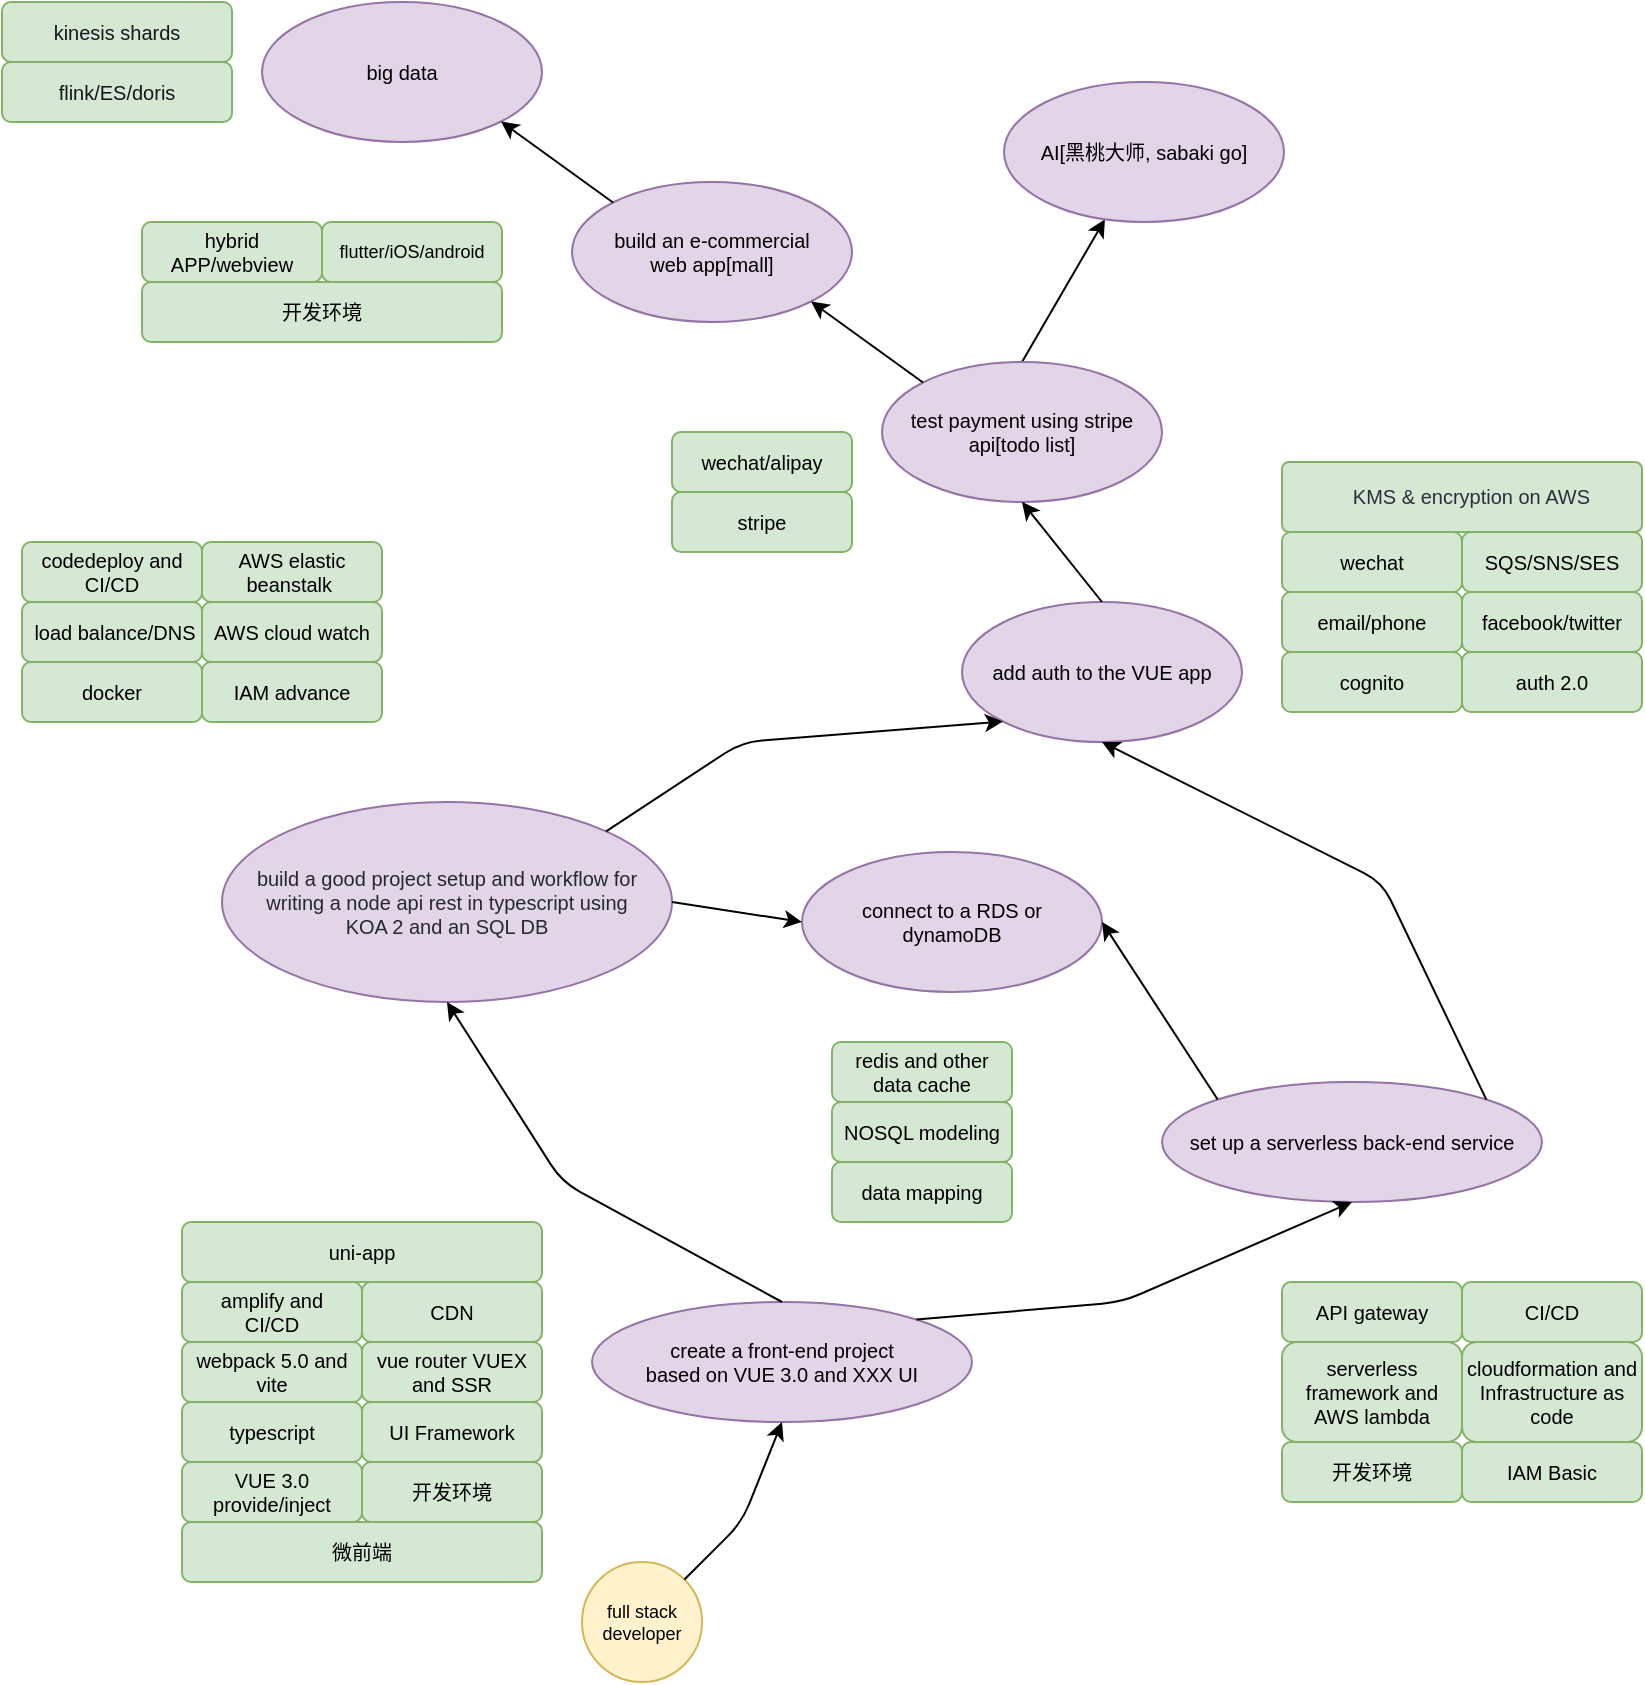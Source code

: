 <mxfile version="14.7.7" type="github" pages="6">
  <diagram id="wDrhhhbncnmPJ3qnjKnf" name="full-stack-developer">
    <mxGraphModel dx="696" dy="540" grid="1" gridSize="10" guides="1" tooltips="1" connect="1" arrows="1" fold="1" page="1" pageScale="1" pageWidth="850" pageHeight="1100" math="0" shadow="0">
      <root>
        <mxCell id="0" />
        <mxCell id="1" parent="0" />
        <mxCell id="trvjEH5c3W9_KcDelt6N-1" value="full stack developer" style="ellipse;whiteSpace=wrap;html=1;spacing=8;fontSize=9;fillColor=#fff2cc;strokeColor=#d6b656;" parent="1" vertex="1">
          <mxGeometry x="300" y="810" width="60" height="60" as="geometry" />
        </mxCell>
        <mxCell id="trvjEH5c3W9_KcDelt6N-2" value="create a front-end project&lt;br style=&quot;font-size: 10px&quot;&gt;based on VUE 3.0 and XXX UI" style="ellipse;whiteSpace=wrap;html=1;fontSize=10;fillColor=#e1d5e7;strokeColor=#9673a6;" parent="1" vertex="1">
          <mxGeometry x="305" y="680" width="190" height="60" as="geometry" />
        </mxCell>
        <mxCell id="trvjEH5c3W9_KcDelt6N-3" value="set up a serverless back-end service" style="ellipse;whiteSpace=wrap;html=1;fontSize=10;fillColor=#e1d5e7;strokeColor=#9673a6;" parent="1" vertex="1">
          <mxGeometry x="590" y="570" width="190" height="60" as="geometry" />
        </mxCell>
        <mxCell id="trvjEH5c3W9_KcDelt6N-4" value="&lt;span style=&quot;color: rgb(36, 41, 46); font-size: 10px;&quot;&gt;build a good project setup and workflow for writing a node api rest in typescript using KOA 2 and an SQL DB&lt;/span&gt;" style="ellipse;whiteSpace=wrap;html=1;fontSize=10;spacingTop=0;spacingLeft=10;spacingRight=10;fillColor=#e1d5e7;strokeColor=#9673a6;labelBackgroundColor=none;" parent="1" vertex="1">
          <mxGeometry x="120" y="430" width="225" height="100" as="geometry" />
        </mxCell>
        <mxCell id="trvjEH5c3W9_KcDelt6N-5" value="" style="endArrow=classic;html=1;fontSize=10;entryX=0.5;entryY=1;entryDx=0;entryDy=0;exitX=1;exitY=0;exitDx=0;exitDy=0;" parent="1" source="trvjEH5c3W9_KcDelt6N-1" target="trvjEH5c3W9_KcDelt6N-2" edge="1">
          <mxGeometry width="50" height="50" relative="1" as="geometry">
            <mxPoint x="180" y="590" as="sourcePoint" />
            <mxPoint x="230" y="540" as="targetPoint" />
            <Array as="points">
              <mxPoint x="380" y="790" />
            </Array>
          </mxGeometry>
        </mxCell>
        <mxCell id="trvjEH5c3W9_KcDelt6N-6" value="" style="endArrow=classic;html=1;fontSize=10;entryX=0.5;entryY=1;entryDx=0;entryDy=0;exitX=1;exitY=0;exitDx=0;exitDy=0;" parent="1" source="trvjEH5c3W9_KcDelt6N-2" target="trvjEH5c3W9_KcDelt6N-3" edge="1">
          <mxGeometry width="50" height="50" relative="1" as="geometry">
            <mxPoint x="180" y="590" as="sourcePoint" />
            <mxPoint x="230" y="540" as="targetPoint" />
            <Array as="points">
              <mxPoint x="570" y="680" />
            </Array>
          </mxGeometry>
        </mxCell>
        <mxCell id="trvjEH5c3W9_KcDelt6N-7" value="" style="endArrow=classic;html=1;fontSize=10;entryX=0.5;entryY=1;entryDx=0;entryDy=0;exitX=0.5;exitY=0;exitDx=0;exitDy=0;" parent="1" source="trvjEH5c3W9_KcDelt6N-2" target="trvjEH5c3W9_KcDelt6N-4" edge="1">
          <mxGeometry width="50" height="50" relative="1" as="geometry">
            <mxPoint x="180" y="590" as="sourcePoint" />
            <mxPoint x="230" y="540" as="targetPoint" />
            <Array as="points">
              <mxPoint x="290" y="620" />
            </Array>
          </mxGeometry>
        </mxCell>
        <mxCell id="trvjEH5c3W9_KcDelt6N-8" value="add auth to the VUE app" style="ellipse;whiteSpace=wrap;html=1;fontSize=10;fillColor=#e1d5e7;strokeColor=#9673a6;" parent="1" vertex="1">
          <mxGeometry x="490" y="330" width="140" height="70" as="geometry" />
        </mxCell>
        <mxCell id="trvjEH5c3W9_KcDelt6N-9" value="" style="endArrow=classic;html=1;fontSize=10;entryX=0;entryY=1;entryDx=0;entryDy=0;exitX=1;exitY=0;exitDx=0;exitDy=0;" parent="1" source="trvjEH5c3W9_KcDelt6N-4" target="trvjEH5c3W9_KcDelt6N-8" edge="1">
          <mxGeometry width="50" height="50" relative="1" as="geometry">
            <mxPoint x="430" y="570" as="sourcePoint" />
            <mxPoint x="480" y="520" as="targetPoint" />
            <Array as="points">
              <mxPoint x="380" y="400" />
            </Array>
          </mxGeometry>
        </mxCell>
        <mxCell id="trvjEH5c3W9_KcDelt6N-10" value="" style="endArrow=classic;html=1;fontSize=10;entryX=0.5;entryY=1;entryDx=0;entryDy=0;exitX=1;exitY=0;exitDx=0;exitDy=0;" parent="1" source="trvjEH5c3W9_KcDelt6N-3" target="trvjEH5c3W9_KcDelt6N-8" edge="1">
          <mxGeometry width="50" height="50" relative="1" as="geometry">
            <mxPoint x="490" y="510" as="sourcePoint" />
            <mxPoint x="540" y="460" as="targetPoint" />
            <Array as="points">
              <mxPoint x="700" y="470" />
            </Array>
          </mxGeometry>
        </mxCell>
        <mxCell id="BQ2nukIeWiUkCeCHfu1Q-4" style="rounded=0;orthogonalLoop=1;jettySize=auto;html=1;exitX=0.5;exitY=0;exitDx=0;exitDy=0;fontSize=9;" parent="1" source="trvjEH5c3W9_KcDelt6N-11" target="BQ2nukIeWiUkCeCHfu1Q-3" edge="1">
          <mxGeometry relative="1" as="geometry" />
        </mxCell>
        <mxCell id="trvjEH5c3W9_KcDelt6N-11" value="test payment using stripe api[todo list]" style="ellipse;whiteSpace=wrap;html=1;fontSize=10;spacingLeft=10;spacingRight=10;fillColor=#e1d5e7;strokeColor=#9673a6;" parent="1" vertex="1">
          <mxGeometry x="450" y="210" width="140" height="70" as="geometry" />
        </mxCell>
        <mxCell id="trvjEH5c3W9_KcDelt6N-12" value="" style="endArrow=classic;html=1;fontSize=10;entryX=0.5;entryY=1;entryDx=0;entryDy=0;exitX=0.5;exitY=0;exitDx=0;exitDy=0;" parent="1" source="trvjEH5c3W9_KcDelt6N-8" target="trvjEH5c3W9_KcDelt6N-11" edge="1">
          <mxGeometry width="50" height="50" relative="1" as="geometry">
            <mxPoint x="440" y="630" as="sourcePoint" />
            <mxPoint x="490" y="580" as="targetPoint" />
          </mxGeometry>
        </mxCell>
        <mxCell id="trvjEH5c3W9_KcDelt6N-13" value="build an e-commercial web app[mall]" style="ellipse;whiteSpace=wrap;html=1;fontSize=10;spacingLeft=10;spacingRight=10;fillColor=#e1d5e7;strokeColor=#9673a6;" parent="1" vertex="1">
          <mxGeometry x="295" y="120" width="140" height="70" as="geometry" />
        </mxCell>
        <mxCell id="trvjEH5c3W9_KcDelt6N-14" value="connect to a RDS or dynamoDB" style="ellipse;whiteSpace=wrap;html=1;fontSize=10;spacingLeft=10;spacingRight=10;fillColor=#e1d5e7;strokeColor=#9673a6;" parent="1" vertex="1">
          <mxGeometry x="410" y="455" width="150" height="70" as="geometry" />
        </mxCell>
        <mxCell id="trvjEH5c3W9_KcDelt6N-15" value="" style="endArrow=classic;html=1;fontSize=10;exitX=1;exitY=0.5;exitDx=0;exitDy=0;entryX=0;entryY=0.5;entryDx=0;entryDy=0;" parent="1" source="trvjEH5c3W9_KcDelt6N-4" target="trvjEH5c3W9_KcDelt6N-14" edge="1">
          <mxGeometry width="50" height="50" relative="1" as="geometry">
            <mxPoint x="570" y="480" as="sourcePoint" />
            <mxPoint x="620" y="430" as="targetPoint" />
          </mxGeometry>
        </mxCell>
        <mxCell id="trvjEH5c3W9_KcDelt6N-16" value="" style="endArrow=classic;html=1;fontSize=10;exitX=0;exitY=0;exitDx=0;exitDy=0;entryX=1;entryY=0.5;entryDx=0;entryDy=0;" parent="1" source="trvjEH5c3W9_KcDelt6N-3" target="trvjEH5c3W9_KcDelt6N-14" edge="1">
          <mxGeometry width="50" height="50" relative="1" as="geometry">
            <mxPoint x="570" y="480" as="sourcePoint" />
            <mxPoint x="620" y="430" as="targetPoint" />
          </mxGeometry>
        </mxCell>
        <mxCell id="trvjEH5c3W9_KcDelt6N-17" value="" style="endArrow=classic;html=1;fontSize=10;entryX=1;entryY=1;entryDx=0;entryDy=0;exitX=0;exitY=0;exitDx=0;exitDy=0;" parent="1" source="trvjEH5c3W9_KcDelt6N-11" target="trvjEH5c3W9_KcDelt6N-13" edge="1">
          <mxGeometry width="50" height="50" relative="1" as="geometry">
            <mxPoint x="570" y="480" as="sourcePoint" />
            <mxPoint x="620" y="430" as="targetPoint" />
          </mxGeometry>
        </mxCell>
        <mxCell id="trvjEH5c3W9_KcDelt6N-20" value="VUE 3.0 provide/inject" style="rounded=1;whiteSpace=wrap;html=1;fontSize=10;fillColor=#d5e8d4;strokeColor=#82b366;" parent="1" vertex="1">
          <mxGeometry x="100" y="760" width="90" height="30" as="geometry" />
        </mxCell>
        <mxCell id="trvjEH5c3W9_KcDelt6N-21" value="typescript" style="rounded=1;whiteSpace=wrap;html=1;fontSize=10;fillColor=#d5e8d4;strokeColor=#82b366;" parent="1" vertex="1">
          <mxGeometry x="100" y="730" width="90" height="30" as="geometry" />
        </mxCell>
        <mxCell id="trvjEH5c3W9_KcDelt6N-22" value="开发环境" style="rounded=1;whiteSpace=wrap;html=1;fontSize=10;fillColor=#d5e8d4;strokeColor=#82b366;" parent="1" vertex="1">
          <mxGeometry x="190" y="760" width="90" height="30" as="geometry" />
        </mxCell>
        <mxCell id="trvjEH5c3W9_KcDelt6N-24" value="webpack 5.0 and vite" style="rounded=1;whiteSpace=wrap;html=1;fontSize=10;fillColor=#d5e8d4;strokeColor=#82b366;" parent="1" vertex="1">
          <mxGeometry x="100" y="700" width="90" height="30" as="geometry" />
        </mxCell>
        <mxCell id="trvjEH5c3W9_KcDelt6N-26" value="UI Framework" style="rounded=1;whiteSpace=wrap;html=1;fontSize=10;fillColor=#d5e8d4;strokeColor=#82b366;" parent="1" vertex="1">
          <mxGeometry x="190" y="730" width="90" height="30" as="geometry" />
        </mxCell>
        <mxCell id="trvjEH5c3W9_KcDelt6N-27" value="serverless framework and AWS lambda" style="rounded=1;whiteSpace=wrap;html=1;fontSize=10;fillColor=#d5e8d4;strokeColor=#82b366;" parent="1" vertex="1">
          <mxGeometry x="650" y="700" width="90" height="50" as="geometry" />
        </mxCell>
        <mxCell id="trvjEH5c3W9_KcDelt6N-28" value="IAM Basic" style="rounded=1;whiteSpace=wrap;html=1;fontSize=10;fillColor=#d5e8d4;strokeColor=#82b366;" parent="1" vertex="1">
          <mxGeometry x="740" y="750" width="90" height="30" as="geometry" />
        </mxCell>
        <mxCell id="trvjEH5c3W9_KcDelt6N-29" value="cloudformation and Infrastructure as code" style="rounded=1;whiteSpace=wrap;html=1;fontSize=10;fillColor=#d5e8d4;strokeColor=#82b366;" parent="1" vertex="1">
          <mxGeometry x="740" y="700" width="90" height="50" as="geometry" />
        </mxCell>
        <mxCell id="trvjEH5c3W9_KcDelt6N-31" value="API gateway" style="rounded=1;whiteSpace=wrap;html=1;fontSize=10;fillColor=#d5e8d4;strokeColor=#82b366;" parent="1" vertex="1">
          <mxGeometry x="650" y="670" width="90" height="30" as="geometry" />
        </mxCell>
        <mxCell id="trvjEH5c3W9_KcDelt6N-33" value="CI/CD" style="rounded=1;whiteSpace=wrap;html=1;fontSize=10;fillColor=#d5e8d4;strokeColor=#82b366;" parent="1" vertex="1">
          <mxGeometry x="740" y="670" width="90" height="30" as="geometry" />
        </mxCell>
        <mxCell id="trvjEH5c3W9_KcDelt6N-34" value="data mapping" style="rounded=1;whiteSpace=wrap;html=1;fontSize=10;fillColor=#d5e8d4;strokeColor=#82b366;" parent="1" vertex="1">
          <mxGeometry x="425" y="610" width="90" height="30" as="geometry" />
        </mxCell>
        <mxCell id="trvjEH5c3W9_KcDelt6N-36" value="NOSQL modeling" style="rounded=1;whiteSpace=wrap;html=1;fontSize=10;fillColor=#d5e8d4;strokeColor=#82b366;" parent="1" vertex="1">
          <mxGeometry x="425" y="580" width="90" height="30" as="geometry" />
        </mxCell>
        <mxCell id="trvjEH5c3W9_KcDelt6N-38" value="load balance/DNS" style="rounded=1;whiteSpace=wrap;html=1;fontSize=10;spacingLeft=3;fillColor=#d5e8d4;strokeColor=#82b366;" parent="1" vertex="1">
          <mxGeometry x="20" y="330" width="90" height="30" as="geometry" />
        </mxCell>
        <mxCell id="trvjEH5c3W9_KcDelt6N-40" value="codedeploy and CI/CD" style="rounded=1;whiteSpace=wrap;html=1;fontSize=10;fillColor=#d5e8d4;strokeColor=#82b366;" parent="1" vertex="1">
          <mxGeometry x="20" y="300" width="90" height="30" as="geometry" />
        </mxCell>
        <mxCell id="trvjEH5c3W9_KcDelt6N-41" value="开发环境" style="rounded=1;whiteSpace=wrap;html=1;fontSize=10;fillColor=#d5e8d4;strokeColor=#82b366;" parent="1" vertex="1">
          <mxGeometry x="650" y="750" width="90" height="30" as="geometry" />
        </mxCell>
        <mxCell id="trvjEH5c3W9_KcDelt6N-45" value="amplify and CI/CD" style="rounded=1;whiteSpace=wrap;html=1;fontSize=10;spacingLeft=6;spacingRight=6;fillColor=#d5e8d4;strokeColor=#82b366;" parent="1" vertex="1">
          <mxGeometry x="100" y="670" width="90" height="30" as="geometry" />
        </mxCell>
        <mxCell id="trvjEH5c3W9_KcDelt6N-46" value="vue router VUEX and SSR" style="rounded=1;whiteSpace=wrap;html=1;fontSize=10;spacingLeft=6;spacingRight=6;fillColor=#d5e8d4;strokeColor=#82b366;" parent="1" vertex="1">
          <mxGeometry x="190" y="700" width="90" height="30" as="geometry" />
        </mxCell>
        <mxCell id="trvjEH5c3W9_KcDelt6N-47" value="cognito" style="rounded=1;whiteSpace=wrap;html=1;fontSize=10;fillColor=#d5e8d4;strokeColor=#82b366;" parent="1" vertex="1">
          <mxGeometry x="650" y="355" width="90" height="30" as="geometry" />
        </mxCell>
        <mxCell id="trvjEH5c3W9_KcDelt6N-48" value="email/phone" style="rounded=1;whiteSpace=wrap;html=1;fontSize=10;fillColor=#d5e8d4;strokeColor=#82b366;" parent="1" vertex="1">
          <mxGeometry x="650" y="325" width="90" height="30" as="geometry" />
        </mxCell>
        <mxCell id="trvjEH5c3W9_KcDelt6N-49" value="facebook/twitter" style="rounded=1;whiteSpace=wrap;html=1;fontSize=10;fillColor=#d5e8d4;strokeColor=#82b366;" parent="1" vertex="1">
          <mxGeometry x="740" y="325" width="90" height="30" as="geometry" />
        </mxCell>
        <mxCell id="trvjEH5c3W9_KcDelt6N-50" value="wechat" style="rounded=1;whiteSpace=wrap;html=1;fontSize=10;fillColor=#d5e8d4;strokeColor=#82b366;" parent="1" vertex="1">
          <mxGeometry x="650" y="295" width="90" height="30" as="geometry" />
        </mxCell>
        <mxCell id="trvjEH5c3W9_KcDelt6N-51" value="auth 2.0" style="rounded=1;whiteSpace=wrap;html=1;fontSize=10;fillColor=#d5e8d4;strokeColor=#82b366;" parent="1" vertex="1">
          <mxGeometry x="740" y="355" width="90" height="30" as="geometry" />
        </mxCell>
        <mxCell id="trvjEH5c3W9_KcDelt6N-52" value="stripe" style="rounded=1;whiteSpace=wrap;html=1;fontSize=10;fillColor=#d5e8d4;strokeColor=#82b366;" parent="1" vertex="1">
          <mxGeometry x="345" y="275" width="90" height="30" as="geometry" />
        </mxCell>
        <mxCell id="trvjEH5c3W9_KcDelt6N-53" value="wechat/alipay" style="rounded=1;whiteSpace=wrap;html=1;fontSize=10;fillColor=#d5e8d4;strokeColor=#82b366;" parent="1" vertex="1">
          <mxGeometry x="345" y="245" width="90" height="30" as="geometry" />
        </mxCell>
        <mxCell id="trvjEH5c3W9_KcDelt6N-54" value="flutter/iOS/android" style="rounded=1;whiteSpace=wrap;html=1;fontSize=9;fillColor=#d5e8d4;strokeColor=#82b366;" parent="1" vertex="1">
          <mxGeometry x="170" y="140" width="90" height="30" as="geometry" />
        </mxCell>
        <mxCell id="trvjEH5c3W9_KcDelt6N-55" value="hybrid APP/webview" style="rounded=1;whiteSpace=wrap;html=1;fontSize=10;fillColor=#d5e8d4;strokeColor=#82b366;" parent="1" vertex="1">
          <mxGeometry x="80" y="140" width="90" height="30" as="geometry" />
        </mxCell>
        <mxCell id="trvjEH5c3W9_KcDelt6N-58" value="CDN" style="rounded=1;whiteSpace=wrap;html=1;fontSize=10;fillColor=#d5e8d4;strokeColor=#82b366;" parent="1" vertex="1">
          <mxGeometry x="190" y="670" width="90" height="30" as="geometry" />
        </mxCell>
        <mxCell id="trvjEH5c3W9_KcDelt6N-59" value="IAM advance" style="rounded=1;whiteSpace=wrap;html=1;fontSize=10;fillColor=#d5e8d4;strokeColor=#82b366;" parent="1" vertex="1">
          <mxGeometry x="110" y="360" width="90" height="30" as="geometry" />
        </mxCell>
        <mxCell id="trvjEH5c3W9_KcDelt6N-60" value="AWS cloud watch" style="rounded=1;whiteSpace=wrap;html=1;fontSize=10;fillColor=#d5e8d4;strokeColor=#82b366;" parent="1" vertex="1">
          <mxGeometry x="110" y="330" width="90" height="30" as="geometry" />
        </mxCell>
        <mxCell id="trvjEH5c3W9_KcDelt6N-61" value="SQS/SNS/SES" style="rounded=1;whiteSpace=wrap;html=1;fontSize=10;fillColor=#d5e8d4;strokeColor=#82b366;" parent="1" vertex="1">
          <mxGeometry x="740" y="295" width="90" height="30" as="geometry" />
        </mxCell>
        <mxCell id="trvjEH5c3W9_KcDelt6N-62" value="开发环境" style="rounded=1;whiteSpace=wrap;html=1;fontSize=10;fillColor=#d5e8d4;strokeColor=#82b366;" parent="1" vertex="1">
          <mxGeometry x="80" y="170" width="180" height="30" as="geometry" />
        </mxCell>
        <mxCell id="trvjEH5c3W9_KcDelt6N-63" value="redis and other data cache" style="rounded=1;whiteSpace=wrap;html=1;fontSize=10;fillColor=#d5e8d4;strokeColor=#82b366;" parent="1" vertex="1">
          <mxGeometry x="425" y="550" width="90" height="30" as="geometry" />
        </mxCell>
        <mxCell id="_1i3eA6gOKRfohosvJtp-3" value="big data" style="ellipse;whiteSpace=wrap;html=1;fontSize=10;spacingLeft=10;spacingRight=10;fillColor=#e1d5e7;strokeColor=#9673a6;" parent="1" vertex="1">
          <mxGeometry x="140" y="30" width="140" height="70" as="geometry" />
        </mxCell>
        <mxCell id="_1i3eA6gOKRfohosvJtp-4" value="" style="endArrow=classic;html=1;entryX=1;entryY=1;entryDx=0;entryDy=0;exitX=0;exitY=0;exitDx=0;exitDy=0;" parent="1" source="trvjEH5c3W9_KcDelt6N-13" target="_1i3eA6gOKRfohosvJtp-3" edge="1">
          <mxGeometry width="50" height="50" relative="1" as="geometry">
            <mxPoint x="440" y="300" as="sourcePoint" />
            <mxPoint x="490" y="250" as="targetPoint" />
          </mxGeometry>
        </mxCell>
        <mxCell id="11Yn-uH5Hj7q3zhTw0fi-1" value="docker" style="rounded=1;whiteSpace=wrap;html=1;fontSize=10;fillColor=#d5e8d4;strokeColor=#82b366;" parent="1" vertex="1">
          <mxGeometry x="20" y="360" width="90" height="30" as="geometry" />
        </mxCell>
        <mxCell id="11Yn-uH5Hj7q3zhTw0fi-3" value="AWS elastic beanstalk&amp;nbsp;" style="rounded=1;whiteSpace=wrap;html=1;fontSize=10;fillColor=#d5e8d4;strokeColor=#82b366;" parent="1" vertex="1">
          <mxGeometry x="110" y="300" width="90" height="30" as="geometry" />
        </mxCell>
        <mxCell id="11Yn-uH5Hj7q3zhTw0fi-4" value="&lt;span style=&quot;color: rgb(20 , 23 , 28) ; font-size: 10px&quot;&gt;kinesis shards&lt;/span&gt;" style="rounded=1;whiteSpace=wrap;html=1;fontStyle=0;fontFamily=Helvetica;labelBackgroundColor=none;align=center;fontSize=10;fillColor=#d5e8d4;strokeColor=#82b366;" parent="1" vertex="1">
          <mxGeometry x="10" y="30" width="115" height="30" as="geometry" />
        </mxCell>
        <mxCell id="11Yn-uH5Hj7q3zhTw0fi-7" value="&lt;div class=&quot;section--title--eCwjX&quot; style=&quot;box-sizing: border-box ; font-size: 10px ; line-height: 1.43em ; max-width: 100% ; margin: 0px 24px 0px 0px ; color: rgb(41 , 48 , 59)&quot;&gt;&lt;span style=&quot;box-sizing: border-box ; font-size: 10px&quot;&gt;&lt;span style=&quot;box-sizing: border-box ; font-size: 10px&quot;&gt;&lt;span style=&quot;box-sizing: border-box ; font-size: 10px&quot;&gt;KMS &amp;amp; encryption on AWS&lt;/span&gt;&lt;/span&gt;&lt;/span&gt;&lt;/div&gt;&lt;span class=&quot;section--section-chevron--tJ4mD udi udi-angle-down&quot; style=&quot;box-sizing: border-box ; speak: none ; line-height: 1 ; vertical-align: -8% ; position: absolute ; top: 13px ; right: 16px ; font-size: 10px ; color: rgb(41 , 48 , 59)&quot;&gt;&lt;/span&gt;" style="rounded=1;whiteSpace=wrap;html=1;fontStyle=0;fontFamily=Helvetica;labelBackgroundColor=none;align=right;arcSize=10;spacingLeft=6;spacingRight=0;verticalAlign=middle;fontSize=10;fillColor=#d5e8d4;strokeColor=#82b366;" parent="1" vertex="1">
          <mxGeometry x="650" y="260" width="180" height="35" as="geometry" />
        </mxCell>
        <mxCell id="BQ2nukIeWiUkCeCHfu1Q-2" value="&lt;span style=&quot;color: rgb(20 , 23 , 28) ; font-size: 10px&quot;&gt;flink/ES/doris&lt;/span&gt;" style="rounded=1;whiteSpace=wrap;html=1;fontStyle=0;fontFamily=Helvetica;labelBackgroundColor=none;align=center;fontSize=10;fillColor=#d5e8d4;strokeColor=#82b366;" parent="1" vertex="1">
          <mxGeometry x="10" y="60" width="115" height="30" as="geometry" />
        </mxCell>
        <mxCell id="BQ2nukIeWiUkCeCHfu1Q-3" value="AI[黑桃大师, sabaki go]" style="ellipse;whiteSpace=wrap;html=1;fontSize=10;spacingLeft=10;spacingRight=10;fillColor=#e1d5e7;strokeColor=#9673a6;" parent="1" vertex="1">
          <mxGeometry x="511" y="70" width="140" height="70" as="geometry" />
        </mxCell>
        <mxCell id="Ih2dtHK2wVatZ_VmPYGO-1" value="uni-app" style="rounded=1;whiteSpace=wrap;html=1;fontSize=10;spacingLeft=6;spacingRight=6;fillColor=#d5e8d4;strokeColor=#82b366;" parent="1" vertex="1">
          <mxGeometry x="100" y="640" width="180" height="30" as="geometry" />
        </mxCell>
        <mxCell id="Ih2dtHK2wVatZ_VmPYGO-2" value="微前端" style="rounded=1;whiteSpace=wrap;html=1;fontSize=10;spacingLeft=6;spacingRight=6;fillColor=#d5e8d4;strokeColor=#82b366;" parent="1" vertex="1">
          <mxGeometry x="100" y="790" width="180" height="30" as="geometry" />
        </mxCell>
      </root>
    </mxGraphModel>
  </diagram>
  <diagram id="8PXX-kVf_MpcwkGfmIYG" name="network">
    <mxGraphModel dx="2827" dy="1145" grid="1" gridSize="10" guides="1" tooltips="1" connect="1" arrows="1" fold="1" page="1" pageScale="1" pageWidth="850" pageHeight="1100" math="0" shadow="0">
      <root>
        <mxCell id="RKzCFEAGCsUaCsWhUuP3-0" />
        <mxCell id="RKzCFEAGCsUaCsWhUuP3-1" parent="RKzCFEAGCsUaCsWhUuP3-0" />
        <mxCell id="RKzCFEAGCsUaCsWhUuP3-2" value="Network" style="ellipse;whiteSpace=wrap;html=1;" parent="RKzCFEAGCsUaCsWhUuP3-1" vertex="1">
          <mxGeometry x="300" y="560" width="100" height="50" as="geometry" />
        </mxCell>
        <mxCell id="RKzCFEAGCsUaCsWhUuP3-3" value="ESXI" style="ellipse;whiteSpace=wrap;html=1;" parent="RKzCFEAGCsUaCsWhUuP3-1" vertex="1">
          <mxGeometry x="370" y="300" width="90" height="40" as="geometry" />
        </mxCell>
        <mxCell id="RKzCFEAGCsUaCsWhUuP3-4" value="OpenWRT" style="ellipse;whiteSpace=wrap;html=1;" parent="RKzCFEAGCsUaCsWhUuP3-1" vertex="1">
          <mxGeometry x="510" y="250" width="90" height="40" as="geometry" />
        </mxCell>
        <mxCell id="RKzCFEAGCsUaCsWhUuP3-5" value="VPS" style="ellipse;whiteSpace=wrap;html=1;" parent="RKzCFEAGCsUaCsWhUuP3-1" vertex="1">
          <mxGeometry x="310" y="810" width="90" height="40" as="geometry" />
        </mxCell>
        <mxCell id="RKzCFEAGCsUaCsWhUuP3-10" value="NAS" style="ellipse;whiteSpace=wrap;html=1;" parent="RKzCFEAGCsUaCsWhUuP3-1" vertex="1">
          <mxGeometry x="260" y="250" width="90" height="40" as="geometry" />
        </mxCell>
        <mxCell id="RKzCFEAGCsUaCsWhUuP3-43" style="edgeStyle=orthogonalEdgeStyle;rounded=0;orthogonalLoop=1;jettySize=auto;html=1;exitX=0.5;exitY=1;exitDx=0;exitDy=0;" parent="RKzCFEAGCsUaCsWhUuP3-1" source="RKzCFEAGCsUaCsWhUuP3-11" target="RKzCFEAGCsUaCsWhUuP3-5" edge="1">
          <mxGeometry relative="1" as="geometry" />
        </mxCell>
        <mxCell id="RKzCFEAGCsUaCsWhUuP3-11" value="Cloudflare" style="ellipse;whiteSpace=wrap;html=1;" parent="RKzCFEAGCsUaCsWhUuP3-1" vertex="1">
          <mxGeometry x="310" y="710" width="90" height="40" as="geometry" />
        </mxCell>
        <mxCell id="RKzCFEAGCsUaCsWhUuP3-16" value="云盘" style="ellipse;whiteSpace=wrap;html=1;" parent="RKzCFEAGCsUaCsWhUuP3-1" vertex="1">
          <mxGeometry x="360" y="140" width="90" height="40" as="geometry" />
        </mxCell>
        <mxCell id="RKzCFEAGCsUaCsWhUuP3-17" value="Client" style="ellipse;whiteSpace=wrap;html=1;" parent="RKzCFEAGCsUaCsWhUuP3-1" vertex="1">
          <mxGeometry x="180" y="510" width="90" height="40" as="geometry" />
        </mxCell>
        <mxCell id="RKzCFEAGCsUaCsWhUuP3-18" value="iOS" style="rounded=1;whiteSpace=wrap;html=1;" parent="RKzCFEAGCsUaCsWhUuP3-1" vertex="1">
          <mxGeometry x="-30" y="460" width="100" height="30" as="geometry" />
        </mxCell>
        <mxCell id="RKzCFEAGCsUaCsWhUuP3-19" value="Android" style="rounded=1;whiteSpace=wrap;html=1;" parent="RKzCFEAGCsUaCsWhUuP3-1" vertex="1">
          <mxGeometry x="70" y="490" width="100" height="30" as="geometry" />
        </mxCell>
        <mxCell id="RKzCFEAGCsUaCsWhUuP3-20" value="PC" style="rounded=1;whiteSpace=wrap;html=1;" parent="RKzCFEAGCsUaCsWhUuP3-1" vertex="1">
          <mxGeometry x="-30" y="490" width="100" height="30" as="geometry" />
        </mxCell>
        <mxCell id="RKzCFEAGCsUaCsWhUuP3-21" value="Mac" style="rounded=1;whiteSpace=wrap;html=1;" parent="RKzCFEAGCsUaCsWhUuP3-1" vertex="1">
          <mxGeometry x="-30" y="520" width="100" height="30" as="geometry" />
        </mxCell>
        <mxCell id="RKzCFEAGCsUaCsWhUuP3-22" value="" style="endArrow=classic;html=1;entryX=1;entryY=1;entryDx=0;entryDy=0;exitX=0;exitY=0;exitDx=0;exitDy=0;" parent="RKzCFEAGCsUaCsWhUuP3-1" source="RKzCFEAGCsUaCsWhUuP3-2" target="RKzCFEAGCsUaCsWhUuP3-17" edge="1">
          <mxGeometry width="50" height="50" relative="1" as="geometry">
            <mxPoint x="400" y="420" as="sourcePoint" />
            <mxPoint x="450" y="370" as="targetPoint" />
          </mxGeometry>
        </mxCell>
        <mxCell id="RKzCFEAGCsUaCsWhUuP3-26" value="" style="endArrow=classic;html=1;exitX=1;exitY=0.5;exitDx=0;exitDy=0;entryX=0.5;entryY=1;entryDx=0;entryDy=0;" parent="RKzCFEAGCsUaCsWhUuP3-1" source="RKzCFEAGCsUaCsWhUuP3-3" target="RKzCFEAGCsUaCsWhUuP3-4" edge="1">
          <mxGeometry width="50" height="50" relative="1" as="geometry">
            <mxPoint x="395.355" y="397.322" as="sourcePoint" />
            <mxPoint x="390" y="350" as="targetPoint" />
          </mxGeometry>
        </mxCell>
        <mxCell id="RKzCFEAGCsUaCsWhUuP3-29" value="" style="endArrow=classic;html=1;entryX=0.5;entryY=1;entryDx=0;entryDy=0;exitX=0;exitY=0.5;exitDx=0;exitDy=0;" parent="RKzCFEAGCsUaCsWhUuP3-1" source="RKzCFEAGCsUaCsWhUuP3-3" target="RKzCFEAGCsUaCsWhUuP3-10" edge="1">
          <mxGeometry width="50" height="50" relative="1" as="geometry">
            <mxPoint x="390" y="290" as="sourcePoint" />
            <mxPoint x="555" y="295" as="targetPoint" />
          </mxGeometry>
        </mxCell>
        <mxCell id="RKzCFEAGCsUaCsWhUuP3-30" value="trojan" style="rounded=1;whiteSpace=wrap;html=1;" parent="RKzCFEAGCsUaCsWhUuP3-1" vertex="1">
          <mxGeometry x="190" y="800" width="100" height="30" as="geometry" />
        </mxCell>
        <mxCell id="RKzCFEAGCsUaCsWhUuP3-31" value="xray/v2ray/ssr" style="rounded=1;whiteSpace=wrap;html=1;" parent="RKzCFEAGCsUaCsWhUuP3-1" vertex="1">
          <mxGeometry x="190" y="830" width="100" height="30" as="geometry" />
        </mxCell>
        <mxCell id="RKzCFEAGCsUaCsWhUuP3-32" value="" style="endArrow=classic;html=1;exitX=0.5;exitY=1;exitDx=0;exitDy=0;entryX=0.5;entryY=0;entryDx=0;entryDy=0;" parent="RKzCFEAGCsUaCsWhUuP3-1" source="RKzCFEAGCsUaCsWhUuP3-17" target="RKzCFEAGCsUaCsWhUuP3-11" edge="1">
          <mxGeometry width="50" height="50" relative="1" as="geometry">
            <mxPoint x="400" y="570" as="sourcePoint" />
            <mxPoint x="290" y="650" as="targetPoint" />
          </mxGeometry>
        </mxCell>
        <mxCell id="RKzCFEAGCsUaCsWhUuP3-35" value="CDN and IP优选" style="rounded=1;whiteSpace=wrap;html=1;" parent="RKzCFEAGCsUaCsWhUuP3-1" vertex="1">
          <mxGeometry x="425" y="730" width="100" height="30" as="geometry" />
        </mxCell>
        <mxCell id="RKzCFEAGCsUaCsWhUuP3-40" style="edgeStyle=orthogonalEdgeStyle;rounded=0;orthogonalLoop=1;jettySize=auto;html=1;exitX=1;exitY=0.5;exitDx=0;exitDy=0;entryX=0;entryY=0.5;entryDx=0;entryDy=0;" parent="RKzCFEAGCsUaCsWhUuP3-1" source="RKzCFEAGCsUaCsWhUuP3-37" target="RKzCFEAGCsUaCsWhUuP3-11" edge="1">
          <mxGeometry relative="1" as="geometry" />
        </mxCell>
        <mxCell id="RKzCFEAGCsUaCsWhUuP3-37" value="DNS Provider" style="ellipse;whiteSpace=wrap;html=1;" parent="RKzCFEAGCsUaCsWhUuP3-1" vertex="1">
          <mxGeometry x="110" y="710" width="90" height="40" as="geometry" />
        </mxCell>
        <mxCell id="RKzCFEAGCsUaCsWhUuP3-45" value="DNS" style="rounded=1;whiteSpace=wrap;html=1;" parent="RKzCFEAGCsUaCsWhUuP3-1" vertex="1">
          <mxGeometry x="620" y="300" width="100" height="30" as="geometry" />
        </mxCell>
        <mxCell id="RKzCFEAGCsUaCsWhUuP3-47" value="DDNS" style="rounded=1;whiteSpace=wrap;html=1;" parent="RKzCFEAGCsUaCsWhUuP3-1" vertex="1">
          <mxGeometry x="220" y="400" width="100" height="30" as="geometry" />
        </mxCell>
        <mxCell id="RKzCFEAGCsUaCsWhUuP3-48" value="Git" style="ellipse;whiteSpace=wrap;html=1;" parent="RKzCFEAGCsUaCsWhUuP3-1" vertex="1">
          <mxGeometry x="540" y="820" width="90" height="40" as="geometry" />
        </mxCell>
        <mxCell id="RKzCFEAGCsUaCsWhUuP3-49" value="Blog" style="rounded=1;whiteSpace=wrap;html=1;" parent="RKzCFEAGCsUaCsWhUuP3-1" vertex="1">
          <mxGeometry x="640" y="800" width="100" height="30" as="geometry" />
        </mxCell>
        <mxCell id="RKzCFEAGCsUaCsWhUuP3-53" value="Router" style="ellipse;whiteSpace=wrap;html=1;" parent="RKzCFEAGCsUaCsWhUuP3-1" vertex="1">
          <mxGeometry x="325" y="460" width="90" height="40" as="geometry" />
        </mxCell>
        <mxCell id="RKzCFEAGCsUaCsWhUuP3-55" value="" style="endArrow=classic;html=1;entryX=0.5;entryY=1;entryDx=0;entryDy=0;exitX=0.5;exitY=0;exitDx=0;exitDy=0;" parent="RKzCFEAGCsUaCsWhUuP3-1" source="RKzCFEAGCsUaCsWhUuP3-2" target="RKzCFEAGCsUaCsWhUuP3-53" edge="1">
          <mxGeometry width="50" height="50" relative="1" as="geometry">
            <mxPoint x="400" y="570" as="sourcePoint" />
            <mxPoint x="450" y="520" as="targetPoint" />
          </mxGeometry>
        </mxCell>
        <mxCell id="RKzCFEAGCsUaCsWhUuP3-57" value="Mesh" style="rounded=1;whiteSpace=wrap;html=1;" parent="RKzCFEAGCsUaCsWhUuP3-1" vertex="1">
          <mxGeometry x="220" y="430" width="100" height="30" as="geometry" />
        </mxCell>
        <mxCell id="RKzCFEAGCsUaCsWhUuP3-58" value="" style="endArrow=classic;html=1;entryX=0.5;entryY=1;entryDx=0;entryDy=0;exitX=0.5;exitY=0;exitDx=0;exitDy=0;" parent="RKzCFEAGCsUaCsWhUuP3-1" source="RKzCFEAGCsUaCsWhUuP3-53" target="RKzCFEAGCsUaCsWhUuP3-3" edge="1">
          <mxGeometry width="50" height="50" relative="1" as="geometry">
            <mxPoint x="400" y="570" as="sourcePoint" />
            <mxPoint x="450" y="520" as="targetPoint" />
          </mxGeometry>
        </mxCell>
        <mxCell id="RKzCFEAGCsUaCsWhUuP3-59" value="" style="endArrow=classic;html=1;exitX=0.5;exitY=0;exitDx=0;exitDy=0;entryX=0.5;entryY=1;entryDx=0;entryDy=0;" parent="RKzCFEAGCsUaCsWhUuP3-1" source="RKzCFEAGCsUaCsWhUuP3-53" target="RKzCFEAGCsUaCsWhUuP3-10" edge="1">
          <mxGeometry width="50" height="50" relative="1" as="geometry">
            <mxPoint x="400" y="570" as="sourcePoint" />
            <mxPoint x="339" y="290" as="targetPoint" />
          </mxGeometry>
        </mxCell>
        <mxCell id="RKzCFEAGCsUaCsWhUuP3-60" value="" style="endArrow=classic;html=1;entryX=0.5;entryY=1;entryDx=0;entryDy=0;" parent="RKzCFEAGCsUaCsWhUuP3-1" target="RKzCFEAGCsUaCsWhUuP3-4" edge="1">
          <mxGeometry width="50" height="50" relative="1" as="geometry">
            <mxPoint x="370" y="460" as="sourcePoint" />
            <mxPoint x="349" y="300" as="targetPoint" />
          </mxGeometry>
        </mxCell>
        <mxCell id="RKzCFEAGCsUaCsWhUuP3-61" value="" style="endArrow=classic;html=1;exitX=0.5;exitY=1;exitDx=0;exitDy=0;entryX=0.5;entryY=0;entryDx=0;entryDy=0;" parent="RKzCFEAGCsUaCsWhUuP3-1" source="RKzCFEAGCsUaCsWhUuP3-4" target="RKzCFEAGCsUaCsWhUuP3-11" edge="1">
          <mxGeometry width="50" height="50" relative="1" as="geometry">
            <mxPoint x="400" y="570" as="sourcePoint" />
            <mxPoint x="450" y="520" as="targetPoint" />
          </mxGeometry>
        </mxCell>
        <mxCell id="RKzCFEAGCsUaCsWhUuP3-62" value="Linux" style="rounded=1;whiteSpace=wrap;html=1;" parent="RKzCFEAGCsUaCsWhUuP3-1" vertex="1">
          <mxGeometry x="70" y="520" width="100" height="30" as="geometry" />
        </mxCell>
        <mxCell id="E_R5cgjeLFFeckZ4xg1Z-0" value="端口映射和Firewall" style="rounded=1;whiteSpace=wrap;html=1;" parent="RKzCFEAGCsUaCsWhUuP3-1" vertex="1">
          <mxGeometry x="220" y="370" width="100" height="30" as="geometry" />
        </mxCell>
        <mxCell id="E_R5cgjeLFFeckZ4xg1Z-1" value="HA Proxy" style="rounded=1;whiteSpace=wrap;html=1;" parent="RKzCFEAGCsUaCsWhUuP3-1" vertex="1">
          <mxGeometry x="620" y="270" width="100" height="30" as="geometry" />
        </mxCell>
        <mxCell id="E_R5cgjeLFFeckZ4xg1Z-2" value="Worker" style="rounded=1;whiteSpace=wrap;html=1;" parent="RKzCFEAGCsUaCsWhUuP3-1" vertex="1">
          <mxGeometry x="425" y="700" width="100" height="30" as="geometry" />
        </mxCell>
        <mxCell id="E_R5cgjeLFFeckZ4xg1Z-3" value="" style="endArrow=classic;startArrow=classic;html=1;entryX=0.5;entryY=1;entryDx=0;entryDy=0;exitX=1;exitY=0;exitDx=0;exitDy=0;" parent="RKzCFEAGCsUaCsWhUuP3-1" source="RKzCFEAGCsUaCsWhUuP3-10" target="RKzCFEAGCsUaCsWhUuP3-16" edge="1">
          <mxGeometry width="50" height="50" relative="1" as="geometry">
            <mxPoint x="330" y="290" as="sourcePoint" />
            <mxPoint x="380" y="240" as="targetPoint" />
          </mxGeometry>
        </mxCell>
        <mxCell id="E_R5cgjeLFFeckZ4xg1Z-4" value="编译打包" style="rounded=1;whiteSpace=wrap;html=1;" parent="RKzCFEAGCsUaCsWhUuP3-1" vertex="1">
          <mxGeometry x="620" y="240" width="100" height="30" as="geometry" />
        </mxCell>
        <mxCell id="E_R5cgjeLFFeckZ4xg1Z-5" value="虚拟化加速" style="rounded=1;whiteSpace=wrap;html=1;" parent="RKzCFEAGCsUaCsWhUuP3-1" vertex="1">
          <mxGeometry x="380" y="260" width="100" height="30" as="geometry" />
        </mxCell>
        <mxCell id="E_R5cgjeLFFeckZ4xg1Z-6" value="多媒体服务" style="rounded=1;whiteSpace=wrap;html=1;" parent="RKzCFEAGCsUaCsWhUuP3-1" vertex="1">
          <mxGeometry x="150" y="220" width="100" height="30" as="geometry" />
        </mxCell>
        <mxCell id="E_R5cgjeLFFeckZ4xg1Z-7" value="PT下载" style="rounded=1;whiteSpace=wrap;html=1;" parent="RKzCFEAGCsUaCsWhUuP3-1" vertex="1">
          <mxGeometry x="150" y="190" width="100" height="30" as="geometry" />
        </mxCell>
        <mxCell id="E_R5cgjeLFFeckZ4xg1Z-8" value="云同步" style="rounded=1;whiteSpace=wrap;html=1;" parent="RKzCFEAGCsUaCsWhUuP3-1" vertex="1">
          <mxGeometry x="150" y="160" width="100" height="30" as="geometry" />
        </mxCell>
        <mxCell id="E_R5cgjeLFFeckZ4xg1Z-9" value="SSH" style="rounded=1;whiteSpace=wrap;html=1;" parent="RKzCFEAGCsUaCsWhUuP3-1" vertex="1">
          <mxGeometry x="640" y="770" width="100" height="30" as="geometry" />
        </mxCell>
      </root>
    </mxGraphModel>
  </diagram>
  <diagram id="7WTJEh-0OG6CTFa1UkU2" name="english">
    <mxGraphModel dx="1186" dy="687" grid="1" gridSize="10" guides="1" tooltips="1" connect="1" arrows="1" fold="1" page="1" pageScale="1" pageWidth="850" pageHeight="1100" math="0" shadow="0">
      <root>
        <mxCell id="1Qt-5GA1WeB0BRw6tiEd-0" />
        <mxCell id="1Qt-5GA1WeB0BRw6tiEd-1" parent="1Qt-5GA1WeB0BRw6tiEd-0" />
        <mxCell id="1Qt-5GA1WeB0BRw6tiEd-6" style="edgeStyle=orthogonalEdgeStyle;rounded=0;orthogonalLoop=1;jettySize=auto;html=1;exitX=0.5;exitY=0;exitDx=0;exitDy=0;entryX=0.5;entryY=1;entryDx=0;entryDy=0;" parent="1Qt-5GA1WeB0BRw6tiEd-1" source="1Qt-5GA1WeB0BRw6tiEd-2" target="1Qt-5GA1WeB0BRw6tiEd-4" edge="1">
          <mxGeometry relative="1" as="geometry" />
        </mxCell>
        <mxCell id="1Qt-5GA1WeB0BRw6tiEd-7" style="edgeStyle=orthogonalEdgeStyle;rounded=0;orthogonalLoop=1;jettySize=auto;html=1;" parent="1Qt-5GA1WeB0BRw6tiEd-1" source="1Qt-5GA1WeB0BRw6tiEd-2" target="1Qt-5GA1WeB0BRw6tiEd-3" edge="1">
          <mxGeometry relative="1" as="geometry" />
        </mxCell>
        <mxCell id="1Qt-5GA1WeB0BRw6tiEd-8" style="edgeStyle=orthogonalEdgeStyle;rounded=0;orthogonalLoop=1;jettySize=auto;html=1;" parent="1Qt-5GA1WeB0BRw6tiEd-1" source="1Qt-5GA1WeB0BRw6tiEd-2" target="1Qt-5GA1WeB0BRw6tiEd-5" edge="1">
          <mxGeometry relative="1" as="geometry" />
        </mxCell>
        <mxCell id="1Qt-5GA1WeB0BRw6tiEd-2" value="English" style="ellipse;whiteSpace=wrap;html=1;" parent="1Qt-5GA1WeB0BRw6tiEd-1" vertex="1">
          <mxGeometry x="365" y="310" width="120" height="80" as="geometry" />
        </mxCell>
        <mxCell id="1Qt-5GA1WeB0BRw6tiEd-3" value="TV Show" style="ellipse;whiteSpace=wrap;html=1;" parent="1Qt-5GA1WeB0BRw6tiEd-1" vertex="1">
          <mxGeometry x="200" y="210" width="120" height="80" as="geometry" />
        </mxCell>
        <mxCell id="1Qt-5GA1WeB0BRw6tiEd-4" value="Grammar" style="ellipse;whiteSpace=wrap;html=1;" parent="1Qt-5GA1WeB0BRw6tiEd-1" vertex="1">
          <mxGeometry x="365" y="180" width="120" height="80" as="geometry" />
        </mxCell>
        <mxCell id="1Qt-5GA1WeB0BRw6tiEd-5" value="Spoken English" style="ellipse;whiteSpace=wrap;html=1;" parent="1Qt-5GA1WeB0BRw6tiEd-1" vertex="1">
          <mxGeometry x="550" y="210" width="120" height="80" as="geometry" />
        </mxCell>
      </root>
    </mxGraphModel>
  </diagram>
  <diagram id="WoifUctvmzADrjOTcLEK" name="photographer">
    <mxGraphModel dx="696" dy="540" grid="1" gridSize="10" guides="1" tooltips="1" connect="1" arrows="1" fold="1" page="1" pageScale="1" pageWidth="850" pageHeight="1100" math="0" shadow="0">
      <root>
        <mxCell id="SCCjMzMr1sWDHlLzo_Q3-0" />
        <mxCell id="SCCjMzMr1sWDHlLzo_Q3-1" parent="SCCjMzMr1sWDHlLzo_Q3-0" />
        <mxCell id="SCCjMzMr1sWDHlLzo_Q3-6" style="edgeStyle=orthogonalEdgeStyle;rounded=0;orthogonalLoop=1;jettySize=auto;html=1;exitX=0.5;exitY=0;exitDx=0;exitDy=0;" parent="SCCjMzMr1sWDHlLzo_Q3-1" source="SCCjMzMr1sWDHlLzo_Q3-2" target="SCCjMzMr1sWDHlLzo_Q3-4" edge="1">
          <mxGeometry relative="1" as="geometry" />
        </mxCell>
        <mxCell id="SCCjMzMr1sWDHlLzo_Q3-7" style="edgeStyle=orthogonalEdgeStyle;rounded=0;orthogonalLoop=1;jettySize=auto;html=1;exitX=0;exitY=0;exitDx=0;exitDy=0;" parent="SCCjMzMr1sWDHlLzo_Q3-1" source="SCCjMzMr1sWDHlLzo_Q3-2" target="SCCjMzMr1sWDHlLzo_Q3-5" edge="1">
          <mxGeometry relative="1" as="geometry" />
        </mxCell>
        <mxCell id="SCCjMzMr1sWDHlLzo_Q3-8" style="edgeStyle=orthogonalEdgeStyle;rounded=0;orthogonalLoop=1;jettySize=auto;html=1;exitX=1;exitY=0;exitDx=0;exitDy=0;" parent="SCCjMzMr1sWDHlLzo_Q3-1" source="SCCjMzMr1sWDHlLzo_Q3-2" target="SCCjMzMr1sWDHlLzo_Q3-3" edge="1">
          <mxGeometry relative="1" as="geometry" />
        </mxCell>
        <mxCell id="SCCjMzMr1sWDHlLzo_Q3-2" value="Photographer" style="ellipse;whiteSpace=wrap;html=1;" parent="SCCjMzMr1sWDHlLzo_Q3-1" vertex="1">
          <mxGeometry x="305" y="410" width="120" height="50" as="geometry" />
        </mxCell>
        <mxCell id="SCCjMzMr1sWDHlLzo_Q3-3" value="Lightroom" style="ellipse;whiteSpace=wrap;html=1;" parent="SCCjMzMr1sWDHlLzo_Q3-1" vertex="1">
          <mxGeometry x="460" y="310" width="120" height="50" as="geometry" />
        </mxCell>
        <mxCell id="SCCjMzMr1sWDHlLzo_Q3-4" value="Final Cut Pro" style="ellipse;whiteSpace=wrap;html=1;" parent="SCCjMzMr1sWDHlLzo_Q3-1" vertex="1">
          <mxGeometry x="305" y="290" width="120" height="50" as="geometry" />
        </mxCell>
        <mxCell id="SCCjMzMr1sWDHlLzo_Q3-5" value="Sony A7M3常见场景设置和操作" style="ellipse;whiteSpace=wrap;html=1;spacingLeft=10;spacingRight=10;" parent="SCCjMzMr1sWDHlLzo_Q3-1" vertex="1">
          <mxGeometry x="150" y="310" width="120" height="50" as="geometry" />
        </mxCell>
      </root>
    </mxGraphModel>
  </diagram>
  <diagram id="Fchj5N7W8nor9-c7BOnU" name="finance">
    <mxGraphModel dx="1547" dy="1200" grid="1" gridSize="10" guides="1" tooltips="1" connect="1" arrows="1" fold="1" page="1" pageScale="1" pageWidth="850" pageHeight="1100" math="0" shadow="0">
      <root>
        <mxCell id="9At-Pl-2-rz9X8VlgB8b-0" />
        <mxCell id="9At-Pl-2-rz9X8VlgB8b-1" parent="9At-Pl-2-rz9X8VlgB8b-0" />
        <mxCell id="9At-Pl-2-rz9X8VlgB8b-2" value="Finance" style="ellipse;whiteSpace=wrap;html=1;" parent="9At-Pl-2-rz9X8VlgB8b-1" vertex="1">
          <mxGeometry x="360" y="310" width="120" height="80" as="geometry" />
        </mxCell>
      </root>
    </mxGraphModel>
  </diagram>
  <diagram id="n83PJ1RXZ6pkZrWNMcbg" name="资料架构">
    <mxGraphModel dx="1546" dy="540" grid="1" gridSize="10" guides="1" tooltips="1" connect="1" arrows="1" fold="1" page="1" pageScale="1" pageWidth="850" pageHeight="1100" math="0" shadow="0">
      <root>
        <mxCell id="K5GvEL43jEEJ1XbAceEI-0" />
        <mxCell id="K5GvEL43jEEJ1XbAceEI-1" parent="K5GvEL43jEEJ1XbAceEI-0" />
        <mxCell id="K5GvEL43jEEJ1XbAceEI-77" value="" style="group" parent="K5GvEL43jEEJ1XbAceEI-1" vertex="1" connectable="0">
          <mxGeometry x="590" y="632.5" width="490" height="372.5" as="geometry" />
        </mxCell>
        <mxCell id="K5GvEL43jEEJ1XbAceEI-25" value="影视创作" style="rounded=1;whiteSpace=wrap;html=1;arcSize=3;align=left;verticalAlign=top;spacingLeft=5;" parent="K5GvEL43jEEJ1XbAceEI-77" vertex="1">
          <mxGeometry x="-20" y="-12.5" width="510" height="385" as="geometry" />
        </mxCell>
        <mxCell id="K5GvEL43jEEJ1XbAceEI-43" value="手机" style="shape=document;whiteSpace=wrap;html=1;boundedLbl=1;fontSize=7;align=center;" parent="K5GvEL43jEEJ1XbAceEI-77" vertex="1">
          <mxGeometry x="380" y="160" width="60" height="30" as="geometry" />
        </mxCell>
        <mxCell id="K5GvEL43jEEJ1XbAceEI-44" value="手机相册" style="shape=cylinder3;whiteSpace=wrap;html=1;boundedLbl=1;backgroundOutline=1;size=6;align=center;fontSize=7;" parent="K5GvEL43jEEJ1XbAceEI-77" vertex="1">
          <mxGeometry x="380" y="60" width="50" height="40" as="geometry" />
        </mxCell>
        <mxCell id="K5GvEL43jEEJ1XbAceEI-49" style="edgeStyle=orthogonalEdgeStyle;rounded=0;orthogonalLoop=1;jettySize=auto;html=1;entryX=0.6;entryY=1;entryDx=0;entryDy=0;entryPerimeter=0;fontSize=7;startArrow=none;startFill=0;" parent="K5GvEL43jEEJ1XbAceEI-77" source="K5GvEL43jEEJ1XbAceEI-45" target="K5GvEL43jEEJ1XbAceEI-44" edge="1">
          <mxGeometry relative="1" as="geometry" />
        </mxCell>
        <mxCell id="K5GvEL43jEEJ1XbAceEI-45" value="分类/处理" style="shape=process;whiteSpace=wrap;html=1;backgroundOutline=1;fontSize=7;align=center;" parent="K5GvEL43jEEJ1XbAceEI-77" vertex="1">
          <mxGeometry x="380" y="120" width="60" height="20" as="geometry" />
        </mxCell>
        <mxCell id="K5GvEL43jEEJ1XbAceEI-48" style="edgeStyle=orthogonalEdgeStyle;rounded=0;orthogonalLoop=1;jettySize=auto;html=1;entryX=0.5;entryY=1;entryDx=0;entryDy=0;fontSize=7;startArrow=none;startFill=0;" parent="K5GvEL43jEEJ1XbAceEI-77" source="K5GvEL43jEEJ1XbAceEI-43" target="K5GvEL43jEEJ1XbAceEI-45" edge="1">
          <mxGeometry relative="1" as="geometry" />
        </mxCell>
        <mxCell id="K5GvEL43jEEJ1XbAceEI-46" value="备份" style="shape=process;whiteSpace=wrap;html=1;backgroundOutline=1;fontSize=7;align=center;" parent="K5GvEL43jEEJ1XbAceEI-77" vertex="1">
          <mxGeometry x="295" y="70" width="60" height="20" as="geometry" />
        </mxCell>
        <mxCell id="K5GvEL43jEEJ1XbAceEI-50" style="edgeStyle=orthogonalEdgeStyle;rounded=0;orthogonalLoop=1;jettySize=auto;html=1;fontSize=7;startArrow=none;startFill=0;" parent="K5GvEL43jEEJ1XbAceEI-77" source="K5GvEL43jEEJ1XbAceEI-44" target="K5GvEL43jEEJ1XbAceEI-46" edge="1">
          <mxGeometry relative="1" as="geometry" />
        </mxCell>
        <mxCell id="K5GvEL43jEEJ1XbAceEI-47" value="私有云" style="shape=cylinder3;whiteSpace=wrap;html=1;boundedLbl=1;backgroundOutline=1;size=6;align=center;fontSize=7;" parent="K5GvEL43jEEJ1XbAceEI-77" vertex="1">
          <mxGeometry x="220" y="60" width="50" height="40" as="geometry" />
        </mxCell>
        <mxCell id="K5GvEL43jEEJ1XbAceEI-51" style="edgeStyle=orthogonalEdgeStyle;rounded=0;orthogonalLoop=1;jettySize=auto;html=1;entryX=1;entryY=0.5;entryDx=0;entryDy=0;entryPerimeter=0;fontSize=7;startArrow=none;startFill=0;" parent="K5GvEL43jEEJ1XbAceEI-77" source="K5GvEL43jEEJ1XbAceEI-46" target="K5GvEL43jEEJ1XbAceEI-47" edge="1">
          <mxGeometry relative="1" as="geometry" />
        </mxCell>
        <mxCell id="K5GvEL43jEEJ1XbAceEI-52" value="iCloud" style="shape=cylinder3;whiteSpace=wrap;html=1;boundedLbl=1;backgroundOutline=1;size=6;align=center;fontSize=7;" parent="K5GvEL43jEEJ1XbAceEI-77" vertex="1">
          <mxGeometry x="300" width="50" height="40" as="geometry" />
        </mxCell>
        <mxCell id="K5GvEL43jEEJ1XbAceEI-53" style="edgeStyle=orthogonalEdgeStyle;rounded=0;orthogonalLoop=1;jettySize=auto;html=1;entryX=0.5;entryY=1;entryDx=0;entryDy=0;entryPerimeter=0;fontSize=7;startArrow=none;startFill=0;" parent="K5GvEL43jEEJ1XbAceEI-77" source="K5GvEL43jEEJ1XbAceEI-46" target="K5GvEL43jEEJ1XbAceEI-52" edge="1">
          <mxGeometry relative="1" as="geometry" />
        </mxCell>
        <mxCell id="K5GvEL43jEEJ1XbAceEI-54" value="Sony/DJI" style="shape=document;whiteSpace=wrap;html=1;boundedLbl=1;align=center;size=0.333;fontSize=8;" parent="K5GvEL43jEEJ1XbAceEI-77" vertex="1">
          <mxGeometry x="215" y="240" width="60" height="30" as="geometry" />
        </mxCell>
        <mxCell id="K5GvEL43jEEJ1XbAceEI-55" value="预筛选" style="shape=process;whiteSpace=wrap;html=1;backgroundOutline=1;fontSize=7;align=center;" parent="K5GvEL43jEEJ1XbAceEI-77" vertex="1">
          <mxGeometry x="215" y="205" width="60" height="20" as="geometry" />
        </mxCell>
        <mxCell id="K5GvEL43jEEJ1XbAceEI-57" style="edgeStyle=orthogonalEdgeStyle;rounded=0;orthogonalLoop=1;jettySize=auto;html=1;fontSize=8;startArrow=none;startFill=0;" parent="K5GvEL43jEEJ1XbAceEI-77" source="K5GvEL43jEEJ1XbAceEI-54" target="K5GvEL43jEEJ1XbAceEI-55" edge="1">
          <mxGeometry relative="1" as="geometry" />
        </mxCell>
        <mxCell id="K5GvEL43jEEJ1XbAceEI-59" style="edgeStyle=orthogonalEdgeStyle;rounded=0;orthogonalLoop=1;jettySize=auto;html=1;entryX=0.5;entryY=1;entryDx=0;entryDy=0;entryPerimeter=0;fontSize=8;startArrow=none;startFill=0;" parent="K5GvEL43jEEJ1XbAceEI-77" source="K5GvEL43jEEJ1XbAceEI-56" target="K5GvEL43jEEJ1XbAceEI-47" edge="1">
          <mxGeometry relative="1" as="geometry" />
        </mxCell>
        <mxCell id="K5GvEL43jEEJ1XbAceEI-56" value="备份" style="shape=process;whiteSpace=wrap;html=1;backgroundOutline=1;fontSize=7;align=center;" parent="K5GvEL43jEEJ1XbAceEI-77" vertex="1">
          <mxGeometry x="215" y="170" width="60" height="20" as="geometry" />
        </mxCell>
        <mxCell id="K5GvEL43jEEJ1XbAceEI-58" style="edgeStyle=orthogonalEdgeStyle;rounded=0;orthogonalLoop=1;jettySize=auto;html=1;entryX=0.5;entryY=1;entryDx=0;entryDy=0;fontSize=8;startArrow=none;startFill=0;" parent="K5GvEL43jEEJ1XbAceEI-77" source="K5GvEL43jEEJ1XbAceEI-55" target="K5GvEL43jEEJ1XbAceEI-56" edge="1">
          <mxGeometry relative="1" as="geometry" />
        </mxCell>
        <mxCell id="K5GvEL43jEEJ1XbAceEI-60" value="导入" style="shape=process;whiteSpace=wrap;html=1;backgroundOutline=1;fontSize=7;align=center;" parent="K5GvEL43jEEJ1XbAceEI-77" vertex="1">
          <mxGeometry x="310" y="245" width="60" height="20" as="geometry" />
        </mxCell>
        <mxCell id="K5GvEL43jEEJ1XbAceEI-63" style="edgeStyle=orthogonalEdgeStyle;rounded=0;orthogonalLoop=1;jettySize=auto;html=1;entryX=0;entryY=0.5;entryDx=0;entryDy=0;fontSize=8;startArrow=none;startFill=0;" parent="K5GvEL43jEEJ1XbAceEI-77" source="K5GvEL43jEEJ1XbAceEI-54" target="K5GvEL43jEEJ1XbAceEI-60" edge="1">
          <mxGeometry relative="1" as="geometry" />
        </mxCell>
        <mxCell id="K5GvEL43jEEJ1XbAceEI-71" value="&lt;span style=&quot;background-color: rgb(248 , 249 , 250)&quot;&gt;照片&lt;/span&gt;" style="edgeLabel;html=1;align=center;verticalAlign=middle;resizable=0;points=[];fontSize=8;" parent="K5GvEL43jEEJ1XbAceEI-63" vertex="1" connectable="0">
          <mxGeometry x="0.651" relative="1" as="geometry">
            <mxPoint x="-12" as="offset" />
          </mxGeometry>
        </mxCell>
        <mxCell id="K5GvEL43jEEJ1XbAceEI-61" value="lightroom@pc or ipad" style="shape=document;whiteSpace=wrap;html=1;boundedLbl=1;fontSize=7;align=center;" parent="K5GvEL43jEEJ1XbAceEI-77" vertex="1">
          <mxGeometry x="405" y="240" width="60" height="30" as="geometry" />
        </mxCell>
        <mxCell id="K5GvEL43jEEJ1XbAceEI-65" style="edgeStyle=orthogonalEdgeStyle;rounded=0;orthogonalLoop=1;jettySize=auto;html=1;entryX=0;entryY=0.5;entryDx=0;entryDy=0;fontSize=8;startArrow=none;startFill=0;" parent="K5GvEL43jEEJ1XbAceEI-77" source="K5GvEL43jEEJ1XbAceEI-60" target="K5GvEL43jEEJ1XbAceEI-61" edge="1">
          <mxGeometry relative="1" as="geometry" />
        </mxCell>
        <mxCell id="K5GvEL43jEEJ1XbAceEI-67" value="备份" style="shape=process;whiteSpace=wrap;html=1;backgroundOutline=1;fontSize=7;align=center;" parent="K5GvEL43jEEJ1XbAceEI-77" vertex="1">
          <mxGeometry x="405" y="280" width="60" height="20" as="geometry" />
        </mxCell>
        <mxCell id="K5GvEL43jEEJ1XbAceEI-69" style="edgeStyle=orthogonalEdgeStyle;rounded=0;orthogonalLoop=1;jettySize=auto;html=1;entryX=0.5;entryY=0;entryDx=0;entryDy=0;fontSize=8;startArrow=none;startFill=0;" parent="K5GvEL43jEEJ1XbAceEI-77" source="K5GvEL43jEEJ1XbAceEI-61" target="K5GvEL43jEEJ1XbAceEI-67" edge="1">
          <mxGeometry relative="1" as="geometry" />
        </mxCell>
        <mxCell id="K5GvEL43jEEJ1XbAceEI-68" value="Adobe Cloud" style="shape=cylinder3;whiteSpace=wrap;html=1;boundedLbl=1;backgroundOutline=1;size=6;align=center;fontSize=7;" parent="K5GvEL43jEEJ1XbAceEI-77" vertex="1">
          <mxGeometry x="410" y="320" width="50" height="40" as="geometry" />
        </mxCell>
        <mxCell id="K5GvEL43jEEJ1XbAceEI-70" style="edgeStyle=orthogonalEdgeStyle;rounded=0;orthogonalLoop=1;jettySize=auto;html=1;fontSize=8;startArrow=none;startFill=0;" parent="K5GvEL43jEEJ1XbAceEI-77" source="K5GvEL43jEEJ1XbAceEI-67" target="K5GvEL43jEEJ1XbAceEI-68" edge="1">
          <mxGeometry relative="1" as="geometry" />
        </mxCell>
        <mxCell id="K5GvEL43jEEJ1XbAceEI-72" value="导入" style="shape=process;whiteSpace=wrap;html=1;backgroundOutline=1;fontSize=7;align=center;" parent="K5GvEL43jEEJ1XbAceEI-77" vertex="1">
          <mxGeometry x="100" y="245" width="70" height="20" as="geometry" />
        </mxCell>
        <mxCell id="K5GvEL43jEEJ1XbAceEI-73" value="视频" style="edgeStyle=orthogonalEdgeStyle;rounded=0;orthogonalLoop=1;jettySize=auto;html=1;fontSize=8;startArrow=none;startFill=0;" parent="K5GvEL43jEEJ1XbAceEI-77" source="K5GvEL43jEEJ1XbAceEI-54" target="K5GvEL43jEEJ1XbAceEI-72" edge="1">
          <mxGeometry relative="1" as="geometry" />
        </mxCell>
        <mxCell id="K5GvEL43jEEJ1XbAceEI-76" style="edgeStyle=orthogonalEdgeStyle;rounded=0;orthogonalLoop=1;jettySize=auto;html=1;entryX=0;entryY=0.5;entryDx=0;entryDy=0;fontSize=8;startArrow=none;startFill=0;" parent="K5GvEL43jEEJ1XbAceEI-77" source="K5GvEL43jEEJ1XbAceEI-74" target="K5GvEL43jEEJ1XbAceEI-56" edge="1">
          <mxGeometry relative="1" as="geometry">
            <Array as="points">
              <mxPoint x="30" y="180" />
            </Array>
          </mxGeometry>
        </mxCell>
        <mxCell id="K5GvEL43jEEJ1XbAceEI-74" value="iMovie or Final Cut@pc or ipad" style="shape=document;whiteSpace=wrap;html=1;boundedLbl=1;fontSize=7;align=center;" parent="K5GvEL43jEEJ1XbAceEI-77" vertex="1">
          <mxGeometry y="240" width="60" height="30" as="geometry" />
        </mxCell>
        <mxCell id="K5GvEL43jEEJ1XbAceEI-75" style="edgeStyle=orthogonalEdgeStyle;rounded=0;orthogonalLoop=1;jettySize=auto;html=1;fontSize=8;startArrow=none;startFill=0;" parent="K5GvEL43jEEJ1XbAceEI-77" source="K5GvEL43jEEJ1XbAceEI-72" target="K5GvEL43jEEJ1XbAceEI-74" edge="1">
          <mxGeometry relative="1" as="geometry" />
        </mxCell>
        <mxCell id="K5GvEL43jEEJ1XbAceEI-166" value="" style="group" parent="K5GvEL43jEEJ1XbAceEI-1" vertex="1" connectable="0">
          <mxGeometry x="-270" y="220" width="510" height="385" as="geometry" />
        </mxCell>
        <mxCell id="K5GvEL43jEEJ1XbAceEI-164" value="账号体系" style="rounded=1;whiteSpace=wrap;html=1;arcSize=3;align=left;verticalAlign=top;spacingLeft=5;" parent="K5GvEL43jEEJ1XbAceEI-166" vertex="1">
          <mxGeometry width="510" height="385" as="geometry" />
        </mxCell>
        <mxCell id="K5GvEL43jEEJ1XbAceEI-161" value="" style="group" parent="K5GvEL43jEEJ1XbAceEI-166" vertex="1" connectable="0">
          <mxGeometry x="50" y="100" width="415" height="270" as="geometry" />
        </mxCell>
        <mxCell id="l0daq2rKIIYUzI4xdOVY-2" style="edgeStyle=orthogonalEdgeStyle;curved=1;rounded=0;orthogonalLoop=1;jettySize=auto;html=1;" edge="1" parent="K5GvEL43jEEJ1XbAceEI-161" target="l0daq2rKIIYUzI4xdOVY-0">
          <mxGeometry relative="1" as="geometry">
            <mxPoint x="218" y="190" as="sourcePoint" />
            <Array as="points">
              <mxPoint x="218" y="200" />
              <mxPoint x="280" y="200" />
              <mxPoint x="280" y="255" />
            </Array>
          </mxGeometry>
        </mxCell>
        <mxCell id="l0daq2rKIIYUzI4xdOVY-4" style="edgeStyle=orthogonalEdgeStyle;curved=1;rounded=0;orthogonalLoop=1;jettySize=auto;html=1;entryX=0;entryY=0.5;entryDx=0;entryDy=0;" edge="1" parent="K5GvEL43jEEJ1XbAceEI-161" source="K5GvEL43jEEJ1XbAceEI-78" target="l0daq2rKIIYUzI4xdOVY-3">
          <mxGeometry relative="1" as="geometry">
            <Array as="points">
              <mxPoint x="298" y="163" />
              <mxPoint x="298" y="70" />
              <mxPoint x="340" y="70" />
            </Array>
          </mxGeometry>
        </mxCell>
        <mxCell id="K5GvEL43jEEJ1XbAceEI-78" value="Account&lt;br&gt;&lt;font style=&quot;font-size: 4px&quot;&gt;不同安全等级&lt;br&gt;字段不一致&lt;br&gt;账号有关联&lt;/font&gt;" style="rounded=1;whiteSpace=wrap;html=1;fontSize=8;align=center;" parent="K5GvEL43jEEJ1XbAceEI-161" vertex="1">
          <mxGeometry x="180" y="140" width="75" height="45" as="geometry" />
        </mxCell>
        <mxCell id="K5GvEL43jEEJ1XbAceEI-79" value="AppleID" style="rounded=1;whiteSpace=wrap;html=1;fontSize=8;align=center;fillColor=#fff2cc;strokeColor=#d6b656;" parent="K5GvEL43jEEJ1XbAceEI-161" vertex="1">
          <mxGeometry y="185" width="75" height="30" as="geometry" />
        </mxCell>
        <mxCell id="K5GvEL43jEEJ1XbAceEI-90" style="edgeStyle=orthogonalEdgeStyle;rounded=0;orthogonalLoop=1;jettySize=auto;html=1;fontSize=6;startArrow=none;startFill=0;elbow=vertical;curved=1;" parent="K5GvEL43jEEJ1XbAceEI-161" source="K5GvEL43jEEJ1XbAceEI-78" target="K5GvEL43jEEJ1XbAceEI-79" edge="1">
          <mxGeometry relative="1" as="geometry" />
        </mxCell>
        <mxCell id="K5GvEL43jEEJ1XbAceEI-80" value="Mobile Phone" style="rounded=1;whiteSpace=wrap;html=1;fontSize=7;align=center;" parent="K5GvEL43jEEJ1XbAceEI-161" vertex="1">
          <mxGeometry y="125" width="75" height="30" as="geometry" />
        </mxCell>
        <mxCell id="K5GvEL43jEEJ1XbAceEI-91" style="edgeStyle=orthogonalEdgeStyle;curved=1;rounded=0;orthogonalLoop=1;jettySize=auto;html=1;fontSize=6;startArrow=none;startFill=0;entryX=1;entryY=0.5;entryDx=0;entryDy=0;" parent="K5GvEL43jEEJ1XbAceEI-161" source="K5GvEL43jEEJ1XbAceEI-78" target="K5GvEL43jEEJ1XbAceEI-80" edge="1">
          <mxGeometry relative="1" as="geometry" />
        </mxCell>
        <mxCell id="K5GvEL43jEEJ1XbAceEI-81" value="Email" style="rounded=1;whiteSpace=wrap;html=1;fontSize=7;align=center;fillColor=#fff2cc;strokeColor=#d6b656;" parent="K5GvEL43jEEJ1XbAceEI-161" vertex="1">
          <mxGeometry y="70" width="75" height="30" as="geometry" />
        </mxCell>
        <mxCell id="K5GvEL43jEEJ1XbAceEI-99" style="edgeStyle=orthogonalEdgeStyle;curved=1;rounded=0;orthogonalLoop=1;jettySize=auto;html=1;entryX=1;entryY=0.5;entryDx=0;entryDy=0;fontSize=6;startArrow=none;startFill=0;" parent="K5GvEL43jEEJ1XbAceEI-161" source="K5GvEL43jEEJ1XbAceEI-78" target="K5GvEL43jEEJ1XbAceEI-81" edge="1">
          <mxGeometry relative="1" as="geometry" />
        </mxCell>
        <mxCell id="K5GvEL43jEEJ1XbAceEI-82" value="Social Network" style="rounded=1;whiteSpace=wrap;html=1;fontSize=8;align=center;" parent="K5GvEL43jEEJ1XbAceEI-161" vertex="1">
          <mxGeometry x="340" y="195" width="75" height="30" as="geometry" />
        </mxCell>
        <mxCell id="K5GvEL43jEEJ1XbAceEI-100" style="edgeStyle=orthogonalEdgeStyle;curved=1;rounded=0;orthogonalLoop=1;jettySize=auto;html=1;entryX=0;entryY=0.5;entryDx=0;entryDy=0;fontSize=6;startArrow=none;startFill=0;" parent="K5GvEL43jEEJ1XbAceEI-161" source="K5GvEL43jEEJ1XbAceEI-78" target="K5GvEL43jEEJ1XbAceEI-82" edge="1">
          <mxGeometry relative="1" as="geometry" />
        </mxCell>
        <mxCell id="K5GvEL43jEEJ1XbAceEI-83" value="Financial Account" style="rounded=1;whiteSpace=wrap;html=1;fontSize=7;align=center;" parent="K5GvEL43jEEJ1XbAceEI-161" vertex="1">
          <mxGeometry x="340" y="81.25" width="75" height="30" as="geometry" />
        </mxCell>
        <mxCell id="K5GvEL43jEEJ1XbAceEI-94" style="edgeStyle=orthogonalEdgeStyle;curved=1;rounded=0;orthogonalLoop=1;jettySize=auto;html=1;fontSize=6;startArrow=none;startFill=0;entryX=0;entryY=0.5;entryDx=0;entryDy=0;" parent="K5GvEL43jEEJ1XbAceEI-161" source="K5GvEL43jEEJ1XbAceEI-78" target="K5GvEL43jEEJ1XbAceEI-83" edge="1">
          <mxGeometry relative="1" as="geometry" />
        </mxCell>
        <mxCell id="K5GvEL43jEEJ1XbAceEI-84" value="Git" style="rounded=1;whiteSpace=wrap;html=1;fontSize=8;align=center;" parent="K5GvEL43jEEJ1XbAceEI-161" vertex="1">
          <mxGeometry x="340" y="140" width="75" height="30" as="geometry" />
        </mxCell>
        <mxCell id="K5GvEL43jEEJ1XbAceEI-95" style="edgeStyle=orthogonalEdgeStyle;curved=1;rounded=0;orthogonalLoop=1;jettySize=auto;html=1;fontSize=6;startArrow=none;startFill=0;" parent="K5GvEL43jEEJ1XbAceEI-161" source="K5GvEL43jEEJ1XbAceEI-78" target="K5GvEL43jEEJ1XbAceEI-84" edge="1">
          <mxGeometry relative="1" as="geometry" />
        </mxCell>
        <mxCell id="K5GvEL43jEEJ1XbAceEI-85" value="DNS/CDN" style="rounded=1;whiteSpace=wrap;html=1;fontSize=6;align=center;" parent="K5GvEL43jEEJ1XbAceEI-161" vertex="1">
          <mxGeometry x="105" width="75" height="30" as="geometry" />
        </mxCell>
        <mxCell id="K5GvEL43jEEJ1XbAceEI-96" style="edgeStyle=orthogonalEdgeStyle;curved=1;rounded=0;orthogonalLoop=1;jettySize=auto;html=1;fontSize=6;startArrow=none;startFill=0;" parent="K5GvEL43jEEJ1XbAceEI-161" source="K5GvEL43jEEJ1XbAceEI-78" target="K5GvEL43jEEJ1XbAceEI-85" edge="1">
          <mxGeometry relative="1" as="geometry" />
        </mxCell>
        <mxCell id="K5GvEL43jEEJ1XbAceEI-86" value="VPS/Airport" style="rounded=1;whiteSpace=wrap;html=1;fontSize=6;align=center;fillColor=#fff2cc;strokeColor=#d6b656;" parent="K5GvEL43jEEJ1XbAceEI-161" vertex="1">
          <mxGeometry x="190" width="75" height="30" as="geometry" />
        </mxCell>
        <mxCell id="K5GvEL43jEEJ1XbAceEI-97" style="edgeStyle=orthogonalEdgeStyle;curved=1;rounded=0;orthogonalLoop=1;jettySize=auto;html=1;fontSize=6;startArrow=none;startFill=0;" parent="K5GvEL43jEEJ1XbAceEI-161" source="K5GvEL43jEEJ1XbAceEI-78" target="K5GvEL43jEEJ1XbAceEI-86" edge="1">
          <mxGeometry relative="1" as="geometry" />
        </mxCell>
        <mxCell id="K5GvEL43jEEJ1XbAceEI-87" value="App and Service" style="rounded=1;whiteSpace=wrap;html=1;fontSize=6;align=center;" parent="K5GvEL43jEEJ1XbAceEI-161" vertex="1">
          <mxGeometry x="280" width="75" height="30" as="geometry" />
        </mxCell>
        <mxCell id="K5GvEL43jEEJ1XbAceEI-98" style="edgeStyle=orthogonalEdgeStyle;curved=1;rounded=0;orthogonalLoop=1;jettySize=auto;html=1;fontSize=6;startArrow=none;startFill=0;exitX=0.5;exitY=0;exitDx=0;exitDy=0;" parent="K5GvEL43jEEJ1XbAceEI-161" source="K5GvEL43jEEJ1XbAceEI-78" target="K5GvEL43jEEJ1XbAceEI-87" edge="1">
          <mxGeometry relative="1" as="geometry" />
        </mxCell>
        <mxCell id="K5GvEL43jEEJ1XbAceEI-88" value="资讯类网站" style="rounded=1;whiteSpace=wrap;html=1;fontSize=6;align=center;" parent="K5GvEL43jEEJ1XbAceEI-161" vertex="1">
          <mxGeometry x="117.5" y="240" width="75" height="30" as="geometry" />
        </mxCell>
        <mxCell id="K5GvEL43jEEJ1XbAceEI-101" style="edgeStyle=orthogonalEdgeStyle;curved=1;rounded=0;orthogonalLoop=1;jettySize=auto;html=1;fontSize=6;startArrow=none;startFill=0;" parent="K5GvEL43jEEJ1XbAceEI-161" source="K5GvEL43jEEJ1XbAceEI-78" target="K5GvEL43jEEJ1XbAceEI-88" edge="1">
          <mxGeometry relative="1" as="geometry" />
        </mxCell>
        <mxCell id="K5GvEL43jEEJ1XbAceEI-89" value="Device&lt;br&gt;光猫/路由器/NAS/域账号" style="rounded=1;whiteSpace=wrap;html=1;fontSize=6;align=center;" parent="K5GvEL43jEEJ1XbAceEI-161" vertex="1">
          <mxGeometry x="220" y="240" width="75" height="30" as="geometry" />
        </mxCell>
        <mxCell id="K5GvEL43jEEJ1XbAceEI-102" style="edgeStyle=orthogonalEdgeStyle;curved=1;rounded=0;orthogonalLoop=1;jettySize=auto;html=1;fontSize=6;startArrow=none;startFill=0;" parent="K5GvEL43jEEJ1XbAceEI-161" source="K5GvEL43jEEJ1XbAceEI-78" target="K5GvEL43jEEJ1XbAceEI-89" edge="1">
          <mxGeometry relative="1" as="geometry" />
        </mxCell>
        <mxCell id="K5GvEL43jEEJ1XbAceEI-110" value="" style="group" parent="K5GvEL43jEEJ1XbAceEI-161" vertex="1" connectable="0">
          <mxGeometry x="2" y="72" width="32.06" height="10" as="geometry" />
        </mxCell>
        <mxCell id="K5GvEL43jEEJ1XbAceEI-103" value="" style="verticalLabelPosition=bottom;verticalAlign=top;html=1;shape=mxgraph.basic.star;fontSize=6;align=center;strokeColor=none;fillColor=#FF0000;" parent="K5GvEL43jEEJ1XbAceEI-110" vertex="1">
          <mxGeometry width="10.53" height="10" as="geometry" />
        </mxCell>
        <mxCell id="K5GvEL43jEEJ1XbAceEI-104" value="" style="verticalLabelPosition=bottom;verticalAlign=top;html=1;shape=mxgraph.basic.star;fontSize=6;align=center;strokeColor=none;fillColor=#FF0000;" parent="K5GvEL43jEEJ1XbAceEI-110" vertex="1">
          <mxGeometry x="11" width="10.53" height="10" as="geometry" />
        </mxCell>
        <mxCell id="K5GvEL43jEEJ1XbAceEI-105" value="" style="verticalLabelPosition=bottom;verticalAlign=top;html=1;shape=mxgraph.basic.star;fontSize=6;align=center;strokeColor=none;fillColor=#FF0000;" parent="K5GvEL43jEEJ1XbAceEI-110" vertex="1">
          <mxGeometry x="21.53" width="10.53" height="10" as="geometry" />
        </mxCell>
        <mxCell id="K5GvEL43jEEJ1XbAceEI-117" value="" style="group" parent="K5GvEL43jEEJ1XbAceEI-161" vertex="1" connectable="0">
          <mxGeometry x="2" y="126" width="32.06" height="10" as="geometry" />
        </mxCell>
        <mxCell id="K5GvEL43jEEJ1XbAceEI-118" value="" style="verticalLabelPosition=bottom;verticalAlign=top;html=1;shape=mxgraph.basic.star;fontSize=6;align=center;strokeColor=none;fillColor=#FF0000;" parent="K5GvEL43jEEJ1XbAceEI-117" vertex="1">
          <mxGeometry width="10.53" height="10" as="geometry" />
        </mxCell>
        <mxCell id="K5GvEL43jEEJ1XbAceEI-119" value="" style="verticalLabelPosition=bottom;verticalAlign=top;html=1;shape=mxgraph.basic.star;fontSize=6;align=center;strokeColor=none;fillColor=#FF0000;" parent="K5GvEL43jEEJ1XbAceEI-117" vertex="1">
          <mxGeometry x="11" width="10.53" height="10" as="geometry" />
        </mxCell>
        <mxCell id="K5GvEL43jEEJ1XbAceEI-120" value="" style="verticalLabelPosition=bottom;verticalAlign=top;html=1;shape=mxgraph.basic.star;fontSize=6;align=center;strokeColor=none;fillColor=#FF0000;" parent="K5GvEL43jEEJ1XbAceEI-117" vertex="1">
          <mxGeometry x="21.53" width="10.53" height="10" as="geometry" />
        </mxCell>
        <mxCell id="K5GvEL43jEEJ1XbAceEI-121" value="" style="group" parent="K5GvEL43jEEJ1XbAceEI-161" vertex="1" connectable="0">
          <mxGeometry x="2" y="186" width="32.06" height="10" as="geometry" />
        </mxCell>
        <mxCell id="K5GvEL43jEEJ1XbAceEI-122" value="" style="verticalLabelPosition=bottom;verticalAlign=top;html=1;shape=mxgraph.basic.star;fontSize=6;align=center;strokeColor=none;fillColor=#FF0000;" parent="K5GvEL43jEEJ1XbAceEI-121" vertex="1">
          <mxGeometry width="10.53" height="10" as="geometry" />
        </mxCell>
        <mxCell id="K5GvEL43jEEJ1XbAceEI-123" value="" style="verticalLabelPosition=bottom;verticalAlign=top;html=1;shape=mxgraph.basic.star;fontSize=6;align=center;strokeColor=none;fillColor=#FF0000;" parent="K5GvEL43jEEJ1XbAceEI-121" vertex="1">
          <mxGeometry x="11" width="10.53" height="10" as="geometry" />
        </mxCell>
        <mxCell id="K5GvEL43jEEJ1XbAceEI-124" value="" style="verticalLabelPosition=bottom;verticalAlign=top;html=1;shape=mxgraph.basic.star;fontSize=6;align=center;strokeColor=none;fillColor=#FF0000;" parent="K5GvEL43jEEJ1XbAceEI-121" vertex="1">
          <mxGeometry x="21.53" width="10.53" height="10" as="geometry" />
        </mxCell>
        <mxCell id="K5GvEL43jEEJ1XbAceEI-125" value="" style="group" parent="K5GvEL43jEEJ1XbAceEI-161" vertex="1" connectable="0">
          <mxGeometry x="342" y="196" width="32.06" height="10" as="geometry" />
        </mxCell>
        <mxCell id="K5GvEL43jEEJ1XbAceEI-126" value="" style="verticalLabelPosition=bottom;verticalAlign=top;html=1;shape=mxgraph.basic.star;fontSize=6;align=center;strokeColor=none;fillColor=#FF0000;" parent="K5GvEL43jEEJ1XbAceEI-125" vertex="1">
          <mxGeometry width="10.53" height="10" as="geometry" />
        </mxCell>
        <mxCell id="K5GvEL43jEEJ1XbAceEI-127" value="" style="verticalLabelPosition=bottom;verticalAlign=top;html=1;shape=mxgraph.basic.star;fontSize=6;align=center;strokeColor=none;fillColor=#FF0000;" parent="K5GvEL43jEEJ1XbAceEI-125" vertex="1">
          <mxGeometry x="11" width="10.53" height="10" as="geometry" />
        </mxCell>
        <mxCell id="K5GvEL43jEEJ1XbAceEI-128" value="" style="verticalLabelPosition=bottom;verticalAlign=top;html=1;shape=mxgraph.basic.star;fontSize=6;align=center;strokeColor=none;fillColor=#FF0000;" parent="K5GvEL43jEEJ1XbAceEI-125" vertex="1">
          <mxGeometry x="21.53" width="10.53" height="10" as="geometry" />
        </mxCell>
        <mxCell id="K5GvEL43jEEJ1XbAceEI-129" value="" style="group;fontSize=10;" parent="K5GvEL43jEEJ1XbAceEI-161" vertex="1" connectable="0">
          <mxGeometry x="342" y="83" width="32.06" height="10" as="geometry" />
        </mxCell>
        <mxCell id="K5GvEL43jEEJ1XbAceEI-130" value="" style="verticalLabelPosition=bottom;verticalAlign=top;html=1;shape=mxgraph.basic.star;fontSize=6;align=center;strokeColor=none;fillColor=#FF0000;" parent="K5GvEL43jEEJ1XbAceEI-129" vertex="1">
          <mxGeometry width="10.53" height="10" as="geometry" />
        </mxCell>
        <mxCell id="K5GvEL43jEEJ1XbAceEI-131" value="" style="verticalLabelPosition=bottom;verticalAlign=top;html=1;shape=mxgraph.basic.star;fontSize=6;align=center;strokeColor=none;fillColor=#FF0000;" parent="K5GvEL43jEEJ1XbAceEI-129" vertex="1">
          <mxGeometry x="11" width="10.53" height="10" as="geometry" />
        </mxCell>
        <mxCell id="K5GvEL43jEEJ1XbAceEI-132" value="" style="verticalLabelPosition=bottom;verticalAlign=top;html=1;shape=mxgraph.basic.star;fontSize=6;align=center;strokeColor=none;fillColor=#FF0000;" parent="K5GvEL43jEEJ1XbAceEI-129" vertex="1">
          <mxGeometry x="21.53" width="10.53" height="10" as="geometry" />
        </mxCell>
        <mxCell id="K5GvEL43jEEJ1XbAceEI-133" value="" style="group" parent="K5GvEL43jEEJ1XbAceEI-161" vertex="1" connectable="0">
          <mxGeometry x="107" y="2" width="21.53" height="10" as="geometry" />
        </mxCell>
        <mxCell id="K5GvEL43jEEJ1XbAceEI-134" value="" style="verticalLabelPosition=bottom;verticalAlign=top;html=1;shape=mxgraph.basic.star;fontSize=6;align=center;strokeColor=none;fillColor=#FF0000;" parent="K5GvEL43jEEJ1XbAceEI-133" vertex="1">
          <mxGeometry width="10.53" height="10" as="geometry" />
        </mxCell>
        <mxCell id="K5GvEL43jEEJ1XbAceEI-135" value="" style="verticalLabelPosition=bottom;verticalAlign=top;html=1;shape=mxgraph.basic.star;fontSize=6;align=center;strokeColor=none;fillColor=#FF0000;" parent="K5GvEL43jEEJ1XbAceEI-133" vertex="1">
          <mxGeometry x="11" width="10.53" height="10" as="geometry" />
        </mxCell>
        <mxCell id="K5GvEL43jEEJ1XbAceEI-144" value="" style="group" parent="K5GvEL43jEEJ1XbAceEI-161" vertex="1" connectable="0">
          <mxGeometry x="192" y="1" width="21.53" height="10" as="geometry" />
        </mxCell>
        <mxCell id="K5GvEL43jEEJ1XbAceEI-145" value="" style="verticalLabelPosition=bottom;verticalAlign=top;html=1;shape=mxgraph.basic.star;fontSize=6;align=center;strokeColor=none;fillColor=#FF0000;" parent="K5GvEL43jEEJ1XbAceEI-144" vertex="1">
          <mxGeometry width="10.53" height="10" as="geometry" />
        </mxCell>
        <mxCell id="K5GvEL43jEEJ1XbAceEI-146" value="" style="verticalLabelPosition=bottom;verticalAlign=top;html=1;shape=mxgraph.basic.star;fontSize=6;align=center;strokeColor=none;fillColor=#FF0000;" parent="K5GvEL43jEEJ1XbAceEI-144" vertex="1">
          <mxGeometry x="11" width="10.53" height="10" as="geometry" />
        </mxCell>
        <mxCell id="K5GvEL43jEEJ1XbAceEI-147" value="" style="group" parent="K5GvEL43jEEJ1XbAceEI-161" vertex="1" connectable="0">
          <mxGeometry x="281" y="1" width="21.53" height="10" as="geometry" />
        </mxCell>
        <mxCell id="K5GvEL43jEEJ1XbAceEI-148" value="" style="verticalLabelPosition=bottom;verticalAlign=top;html=1;shape=mxgraph.basic.star;fontSize=6;align=center;strokeColor=none;fillColor=#FF0000;" parent="K5GvEL43jEEJ1XbAceEI-147" vertex="1">
          <mxGeometry width="10.53" height="10" as="geometry" />
        </mxCell>
        <mxCell id="K5GvEL43jEEJ1XbAceEI-149" value="" style="verticalLabelPosition=bottom;verticalAlign=top;html=1;shape=mxgraph.basic.star;fontSize=6;align=center;strokeColor=none;fillColor=#FF0000;" parent="K5GvEL43jEEJ1XbAceEI-147" vertex="1">
          <mxGeometry x="11" width="10.53" height="10" as="geometry" />
        </mxCell>
        <mxCell id="K5GvEL43jEEJ1XbAceEI-152" value="" style="group" parent="K5GvEL43jEEJ1XbAceEI-161" vertex="1" connectable="0">
          <mxGeometry x="342" y="142" width="21.53" height="10" as="geometry" />
        </mxCell>
        <mxCell id="K5GvEL43jEEJ1XbAceEI-153" value="" style="verticalLabelPosition=bottom;verticalAlign=top;html=1;shape=mxgraph.basic.star;fontSize=6;align=center;strokeColor=none;fillColor=#FF0000;" parent="K5GvEL43jEEJ1XbAceEI-152" vertex="1">
          <mxGeometry width="10.53" height="10" as="geometry" />
        </mxCell>
        <mxCell id="K5GvEL43jEEJ1XbAceEI-154" value="" style="verticalLabelPosition=bottom;verticalAlign=top;html=1;shape=mxgraph.basic.star;fontSize=6;align=center;strokeColor=none;fillColor=#FF0000;" parent="K5GvEL43jEEJ1XbAceEI-152" vertex="1">
          <mxGeometry x="11" width="10.53" height="10" as="geometry" />
        </mxCell>
        <mxCell id="K5GvEL43jEEJ1XbAceEI-155" value="" style="verticalLabelPosition=bottom;verticalAlign=top;html=1;shape=mxgraph.basic.star;fontSize=6;align=center;strokeColor=none;fillColor=#FF0000;" parent="K5GvEL43jEEJ1XbAceEI-161" vertex="1">
          <mxGeometry x="119" y="241" width="10.53" height="10" as="geometry" />
        </mxCell>
        <mxCell id="K5GvEL43jEEJ1XbAceEI-157" value="" style="group" parent="K5GvEL43jEEJ1XbAceEI-161" vertex="1" connectable="0">
          <mxGeometry x="221" y="241" width="21.53" height="10" as="geometry" />
        </mxCell>
        <mxCell id="K5GvEL43jEEJ1XbAceEI-158" value="" style="verticalLabelPosition=bottom;verticalAlign=top;html=1;shape=mxgraph.basic.star;fontSize=6;align=center;strokeColor=none;fillColor=#FF0000;" parent="K5GvEL43jEEJ1XbAceEI-157" vertex="1">
          <mxGeometry width="10.53" height="10" as="geometry" />
        </mxCell>
        <mxCell id="K5GvEL43jEEJ1XbAceEI-159" value="" style="verticalLabelPosition=bottom;verticalAlign=top;html=1;shape=mxgraph.basic.star;fontSize=6;align=center;strokeColor=none;fillColor=#FF0000;" parent="K5GvEL43jEEJ1XbAceEI-157" vertex="1">
          <mxGeometry x="11" width="10.53" height="10" as="geometry" />
        </mxCell>
        <mxCell id="l0daq2rKIIYUzI4xdOVY-0" value="工具类" style="rounded=1;whiteSpace=wrap;html=1;fontSize=6;align=center;" vertex="1" parent="K5GvEL43jEEJ1XbAceEI-161">
          <mxGeometry x="315.26" y="240" width="75" height="30" as="geometry" />
        </mxCell>
        <mxCell id="l0daq2rKIIYUzI4xdOVY-3" value="Cloud" style="rounded=1;whiteSpace=wrap;html=1;fontSize=8;align=center;" vertex="1" parent="K5GvEL43jEEJ1XbAceEI-161">
          <mxGeometry x="340" y="40" width="75" height="30" as="geometry" />
        </mxCell>
        <mxCell id="K5GvEL43jEEJ1XbAceEI-163" style="edgeStyle=orthogonalEdgeStyle;curved=1;rounded=0;orthogonalLoop=1;jettySize=auto;html=1;fontSize=5;startArrow=classic;startFill=1;" parent="K5GvEL43jEEJ1XbAceEI-166" source="K5GvEL43jEEJ1XbAceEI-162" edge="1">
          <mxGeometry relative="1" as="geometry">
            <mxPoint x="140" y="100" as="targetPoint" />
          </mxGeometry>
        </mxCell>
        <mxCell id="K5GvEL43jEEJ1XbAceEI-162" value="table@notion" style="shape=cylinder3;whiteSpace=wrap;html=1;boundedLbl=1;backgroundOutline=1;size=6;align=center;fontSize=6;" parent="K5GvEL43jEEJ1XbAceEI-166" vertex="1">
          <mxGeometry x="70" y="30" width="50" height="40" as="geometry" />
        </mxCell>
        <mxCell id="2O8XW9yc0jbE6cfLfqUz-69" value="游戏" style="rounded=1;whiteSpace=wrap;html=1;fontSize=6;align=center;" parent="K5GvEL43jEEJ1XbAceEI-166" vertex="1">
          <mxGeometry x="70" y="340" width="75" height="30" as="geometry" />
        </mxCell>
        <mxCell id="2O8XW9yc0jbE6cfLfqUz-70" value="" style="verticalLabelPosition=bottom;verticalAlign=top;html=1;shape=mxgraph.basic.star;fontSize=6;align=center;strokeColor=none;fillColor=#FF0000;" parent="K5GvEL43jEEJ1XbAceEI-166" vertex="1">
          <mxGeometry x="72" y="341" width="10.53" height="10" as="geometry" />
        </mxCell>
        <mxCell id="l0daq2rKIIYUzI4xdOVY-1" style="edgeStyle=orthogonalEdgeStyle;rounded=0;orthogonalLoop=1;jettySize=auto;html=1;curved=1;" edge="1" parent="K5GvEL43jEEJ1XbAceEI-166" source="K5GvEL43jEEJ1XbAceEI-78" target="2O8XW9yc0jbE6cfLfqUz-69">
          <mxGeometry relative="1" as="geometry">
            <Array as="points">
              <mxPoint x="268" y="310" />
              <mxPoint x="108" y="310" />
            </Array>
          </mxGeometry>
        </mxCell>
        <mxCell id="K5GvEL43jEEJ1XbAceEI-270" value="" style="group" parent="K5GvEL43jEEJ1XbAceEI-1" vertex="1" connectable="0">
          <mxGeometry x="-540" y="670" width="385" height="280" as="geometry" />
        </mxCell>
        <mxCell id="K5GvEL43jEEJ1XbAceEI-3" value="学习" style="rounded=1;whiteSpace=wrap;html=1;arcSize=3;align=left;verticalAlign=top;spacingLeft=5;" parent="K5GvEL43jEEJ1XbAceEI-270" vertex="1">
          <mxGeometry width="385" height="280" as="geometry" />
        </mxCell>
        <mxCell id="K5GvEL43jEEJ1XbAceEI-269" value="" style="group" parent="K5GvEL43jEEJ1XbAceEI-270" vertex="1" connectable="0">
          <mxGeometry x="15" y="30" width="355" height="240" as="geometry" />
        </mxCell>
        <mxCell id="K5GvEL43jEEJ1XbAceEI-248" value="技术文档" style="shape=document;whiteSpace=wrap;html=1;boundedLbl=1;align=center;size=0.333;" parent="K5GvEL43jEEJ1XbAceEI-269" vertex="1">
          <mxGeometry y="80" width="60" height="30" as="geometry" />
        </mxCell>
        <mxCell id="K5GvEL43jEEJ1XbAceEI-4" value="书" style="shape=document;whiteSpace=wrap;html=1;boundedLbl=1;align=center;size=0.333;" parent="K5GvEL43jEEJ1XbAceEI-269" vertex="1">
          <mxGeometry x="95" y="60" width="60" height="30" as="geometry" />
        </mxCell>
        <mxCell id="K5GvEL43jEEJ1XbAceEI-5" value="网络" style="shape=document;whiteSpace=wrap;html=1;boundedLbl=1;align=center;size=0.333;" parent="K5GvEL43jEEJ1XbAceEI-269" vertex="1">
          <mxGeometry x="95" y="150" width="60" height="30" as="geometry" />
        </mxCell>
        <mxCell id="K5GvEL43jEEJ1XbAceEI-18" style="edgeStyle=orthogonalEdgeStyle;rounded=0;orthogonalLoop=1;jettySize=auto;html=1;fontSize=7;startArrow=classic;startFill=1;" parent="K5GvEL43jEEJ1XbAceEI-269" source="K5GvEL43jEEJ1XbAceEI-6" target="K5GvEL43jEEJ1XbAceEI-5" edge="1">
          <mxGeometry x="95" as="geometry" />
        </mxCell>
        <mxCell id="K5GvEL43jEEJ1XbAceEI-6" value="Bookmaker" style="shape=cylinder3;whiteSpace=wrap;html=1;boundedLbl=1;backgroundOutline=1;size=6;align=center;fontSize=7;" parent="K5GvEL43jEEJ1XbAceEI-269" vertex="1">
          <mxGeometry x="100" y="200" width="50" height="40" as="geometry" />
        </mxCell>
        <mxCell id="K5GvEL43jEEJ1XbAceEI-15" style="edgeStyle=orthogonalEdgeStyle;rounded=0;orthogonalLoop=1;jettySize=auto;html=1;fontSize=7;startArrow=classic;startFill=1;" parent="K5GvEL43jEEJ1XbAceEI-269" source="K5GvEL43jEEJ1XbAceEI-7" target="K5GvEL43jEEJ1XbAceEI-4" edge="1">
          <mxGeometry x="95" as="geometry" />
        </mxCell>
        <mxCell id="K5GvEL43jEEJ1XbAceEI-7" value="iBook" style="shape=cylinder3;whiteSpace=wrap;html=1;boundedLbl=1;backgroundOutline=1;size=6;align=center;fontSize=7;" parent="K5GvEL43jEEJ1XbAceEI-269" vertex="1">
          <mxGeometry x="100" width="50" height="40" as="geometry" />
        </mxCell>
        <mxCell id="K5GvEL43jEEJ1XbAceEI-8" value="手写笔记" style="shape=document;whiteSpace=wrap;html=1;boundedLbl=1;align=center;size=0.333;" parent="K5GvEL43jEEJ1XbAceEI-269" vertex="1">
          <mxGeometry x="195" y="80" width="60" height="30" as="geometry" />
        </mxCell>
        <mxCell id="K5GvEL43jEEJ1XbAceEI-255" style="edgeStyle=orthogonalEdgeStyle;rounded=0;orthogonalLoop=1;jettySize=auto;html=1;fontSize=5;startArrow=none;startFill=0;" parent="K5GvEL43jEEJ1XbAceEI-269" source="K5GvEL43jEEJ1XbAceEI-248" target="K5GvEL43jEEJ1XbAceEI-8" edge="1">
          <mxGeometry relative="1" as="geometry" />
        </mxCell>
        <mxCell id="K5GvEL43jEEJ1XbAceEI-12" style="edgeStyle=orthogonalEdgeStyle;rounded=0;orthogonalLoop=1;jettySize=auto;html=1;fontSize=7;" parent="K5GvEL43jEEJ1XbAceEI-269" source="K5GvEL43jEEJ1XbAceEI-4" target="K5GvEL43jEEJ1XbAceEI-8" edge="1">
          <mxGeometry x="95" as="geometry" />
        </mxCell>
        <mxCell id="K5GvEL43jEEJ1XbAceEI-13" style="edgeStyle=orthogonalEdgeStyle;rounded=0;orthogonalLoop=1;jettySize=auto;html=1;entryX=0;entryY=0.5;entryDx=0;entryDy=0;fontSize=7;" parent="K5GvEL43jEEJ1XbAceEI-269" source="K5GvEL43jEEJ1XbAceEI-5" target="K5GvEL43jEEJ1XbAceEI-8" edge="1">
          <mxGeometry x="95" as="geometry" />
        </mxCell>
        <mxCell id="K5GvEL43jEEJ1XbAceEI-21" style="edgeStyle=orthogonalEdgeStyle;rounded=0;orthogonalLoop=1;jettySize=auto;html=1;fontSize=7;startArrow=classic;startFill=1;" parent="K5GvEL43jEEJ1XbAceEI-269" source="K5GvEL43jEEJ1XbAceEI-9" target="K5GvEL43jEEJ1XbAceEI-8" edge="1">
          <mxGeometry x="95" as="geometry" />
        </mxCell>
        <mxCell id="K5GvEL43jEEJ1XbAceEI-9" value="Goodnote" style="shape=cylinder3;whiteSpace=wrap;html=1;boundedLbl=1;backgroundOutline=1;size=6;align=center;fontSize=7;" parent="K5GvEL43jEEJ1XbAceEI-269" vertex="1">
          <mxGeometry x="200" width="50" height="40" as="geometry" />
        </mxCell>
        <mxCell id="K5GvEL43jEEJ1XbAceEI-10" value="Blog" style="shape=document;whiteSpace=wrap;html=1;boundedLbl=1;align=center;size=0.333;" parent="K5GvEL43jEEJ1XbAceEI-269" vertex="1">
          <mxGeometry x="295" y="80" width="60" height="30" as="geometry" />
        </mxCell>
        <mxCell id="K5GvEL43jEEJ1XbAceEI-19" style="edgeStyle=orthogonalEdgeStyle;rounded=0;orthogonalLoop=1;jettySize=auto;html=1;entryX=0;entryY=0.5;entryDx=0;entryDy=0;fontSize=7;startArrow=none;startFill=0;" parent="K5GvEL43jEEJ1XbAceEI-269" source="K5GvEL43jEEJ1XbAceEI-8" target="K5GvEL43jEEJ1XbAceEI-10" edge="1">
          <mxGeometry x="95" as="geometry" />
        </mxCell>
        <mxCell id="K5GvEL43jEEJ1XbAceEI-20" style="edgeStyle=orthogonalEdgeStyle;rounded=0;orthogonalLoop=1;jettySize=auto;html=1;fontSize=7;startArrow=classic;startFill=1;" parent="K5GvEL43jEEJ1XbAceEI-269" source="K5GvEL43jEEJ1XbAceEI-11" target="K5GvEL43jEEJ1XbAceEI-10" edge="1">
          <mxGeometry x="95" as="geometry" />
        </mxCell>
        <mxCell id="K5GvEL43jEEJ1XbAceEI-11" value="Vuepress&lt;br&gt;@Bitbucket or Github" style="shape=cylinder3;whiteSpace=wrap;html=1;boundedLbl=1;backgroundOutline=1;size=6;align=center;fontSize=7;" parent="K5GvEL43jEEJ1XbAceEI-269" vertex="1">
          <mxGeometry x="300" y="150" width="50" height="40" as="geometry" />
        </mxCell>
        <mxCell id="K5GvEL43jEEJ1XbAceEI-254" style="edgeStyle=orthogonalEdgeStyle;rounded=0;orthogonalLoop=1;jettySize=auto;html=1;entryX=0;entryY=0.5;entryDx=0;entryDy=0;fontSize=5;startArrow=none;startFill=0;" parent="K5GvEL43jEEJ1XbAceEI-269" source="K5GvEL43jEEJ1XbAceEI-249" target="K5GvEL43jEEJ1XbAceEI-8" edge="1">
          <mxGeometry relative="1" as="geometry" />
        </mxCell>
        <mxCell id="K5GvEL43jEEJ1XbAceEI-249" value="技术视频" style="shape=document;whiteSpace=wrap;html=1;boundedLbl=1;align=center;size=0.333;" parent="K5GvEL43jEEJ1XbAceEI-269" vertex="1">
          <mxGeometry y="130" width="60" height="30" as="geometry" />
        </mxCell>
        <mxCell id="K5GvEL43jEEJ1XbAceEI-250" value="iBook" style="shape=cylinder3;whiteSpace=wrap;html=1;boundedLbl=1;backgroundOutline=1;size=6;align=center;fontSize=7;" parent="K5GvEL43jEEJ1XbAceEI-269" vertex="1">
          <mxGeometry x="5" width="50" height="40" as="geometry" />
        </mxCell>
        <mxCell id="K5GvEL43jEEJ1XbAceEI-251" style="edgeStyle=orthogonalEdgeStyle;rounded=0;orthogonalLoop=1;jettySize=auto;html=1;fontSize=5;startArrow=none;startFill=0;" parent="K5GvEL43jEEJ1XbAceEI-269" source="K5GvEL43jEEJ1XbAceEI-248" target="K5GvEL43jEEJ1XbAceEI-250" edge="1">
          <mxGeometry relative="1" as="geometry" />
        </mxCell>
        <mxCell id="K5GvEL43jEEJ1XbAceEI-252" value="私有云" style="shape=cylinder3;whiteSpace=wrap;html=1;boundedLbl=1;backgroundOutline=1;size=6;align=center;fontSize=7;" parent="K5GvEL43jEEJ1XbAceEI-269" vertex="1">
          <mxGeometry x="5" y="190" width="50" height="40" as="geometry" />
        </mxCell>
        <mxCell id="K5GvEL43jEEJ1XbAceEI-253" style="edgeStyle=orthogonalEdgeStyle;rounded=0;orthogonalLoop=1;jettySize=auto;html=1;fontSize=5;startArrow=none;startFill=0;" parent="K5GvEL43jEEJ1XbAceEI-269" source="K5GvEL43jEEJ1XbAceEI-249" target="K5GvEL43jEEJ1XbAceEI-252" edge="1">
          <mxGeometry relative="1" as="geometry" />
        </mxCell>
        <mxCell id="K5GvEL43jEEJ1XbAceEI-298" value="影视" style="rounded=1;whiteSpace=wrap;html=1;arcSize=3;align=left;verticalAlign=top;spacingLeft=5;" parent="K5GvEL43jEEJ1XbAceEI-1" vertex="1">
          <mxGeometry x="120" y="1100" width="380" height="290" as="geometry" />
        </mxCell>
        <mxCell id="K5GvEL43jEEJ1XbAceEI-307" value="" style="group" parent="K5GvEL43jEEJ1XbAceEI-1" vertex="1" connectable="0">
          <mxGeometry x="140" y="1130" width="330" height="222.5" as="geometry" />
        </mxCell>
        <mxCell id="2O8XW9yc0jbE6cfLfqUz-2" style="edgeStyle=orthogonalEdgeStyle;curved=1;rounded=0;orthogonalLoop=1;jettySize=auto;html=1;fontSize=8;startArrow=none;startFill=0;" parent="K5GvEL43jEEJ1XbAceEI-307" source="K5GvEL43jEEJ1XbAceEI-299" target="K5GvEL43jEEJ1XbAceEI-305" edge="1">
          <mxGeometry relative="1" as="geometry" />
        </mxCell>
        <mxCell id="K5GvEL43jEEJ1XbAceEI-299" value="私有云" style="shape=cylinder3;whiteSpace=wrap;html=1;boundedLbl=1;backgroundOutline=1;size=15;fontSize=8;align=center;fillColor=#FFFFFF;" parent="K5GvEL43jEEJ1XbAceEI-307" vertex="1">
          <mxGeometry x="10" width="70" height="60" as="geometry" />
        </mxCell>
        <mxCell id="K5GvEL43jEEJ1XbAceEI-303" style="edgeStyle=orthogonalEdgeStyle;curved=1;rounded=0;orthogonalLoop=1;jettySize=auto;html=1;fontSize=8;startArrow=none;startFill=0;" parent="K5GvEL43jEEJ1XbAceEI-307" source="K5GvEL43jEEJ1XbAceEI-300" target="K5GvEL43jEEJ1XbAceEI-299" edge="1">
          <mxGeometry relative="1" as="geometry" />
        </mxCell>
        <mxCell id="K5GvEL43jEEJ1XbAceEI-300" value="视频" style="shape=document;whiteSpace=wrap;html=1;boundedLbl=1;fontSize=8;fillColor=#FFFFFF;align=center;" parent="K5GvEL43jEEJ1XbAceEI-307" vertex="1">
          <mxGeometry y="90" width="90" height="50" as="geometry" />
        </mxCell>
        <mxCell id="K5GvEL43jEEJ1XbAceEI-301" value="软件" style="shape=document;whiteSpace=wrap;html=1;boundedLbl=1;fontSize=8;fillColor=#FFFFFF;align=center;" parent="K5GvEL43jEEJ1XbAceEI-307" vertex="1">
          <mxGeometry x="130" y="90" width="90" height="50" as="geometry" />
        </mxCell>
        <mxCell id="K5GvEL43jEEJ1XbAceEI-302" value="私有云" style="shape=cylinder3;whiteSpace=wrap;html=1;boundedLbl=1;backgroundOutline=1;size=15;fontSize=8;align=center;fillColor=#FFFFFF;" parent="K5GvEL43jEEJ1XbAceEI-307" vertex="1">
          <mxGeometry x="140" y="162.5" width="70" height="60" as="geometry" />
        </mxCell>
        <mxCell id="K5GvEL43jEEJ1XbAceEI-304" style="edgeStyle=orthogonalEdgeStyle;curved=1;rounded=0;orthogonalLoop=1;jettySize=auto;html=1;fontSize=8;startArrow=none;startFill=0;" parent="K5GvEL43jEEJ1XbAceEI-307" source="K5GvEL43jEEJ1XbAceEI-301" target="K5GvEL43jEEJ1XbAceEI-302" edge="1">
          <mxGeometry relative="1" as="geometry" />
        </mxCell>
        <mxCell id="K5GvEL43jEEJ1XbAceEI-305" value="百度" style="shape=cylinder3;whiteSpace=wrap;html=1;boundedLbl=1;backgroundOutline=1;size=15;fontSize=8;align=center;fillColor=#FFFFFF;" parent="K5GvEL43jEEJ1XbAceEI-307" vertex="1">
          <mxGeometry x="260" y="162.5" width="70" height="60" as="geometry" />
        </mxCell>
        <mxCell id="K5GvEL43jEEJ1XbAceEI-306" style="edgeStyle=orthogonalEdgeStyle;curved=1;rounded=0;orthogonalLoop=1;jettySize=auto;html=1;fontSize=8;startArrow=none;startFill=0;" parent="K5GvEL43jEEJ1XbAceEI-307" source="K5GvEL43jEEJ1XbAceEI-302" target="K5GvEL43jEEJ1XbAceEI-305" edge="1">
          <mxGeometry relative="1" as="geometry" />
        </mxCell>
        <mxCell id="K5GvEL43jEEJ1XbAceEI-308" value="个人材料" style="rounded=1;whiteSpace=wrap;html=1;arcSize=3;align=left;verticalAlign=top;spacingLeft=5;" parent="K5GvEL43jEEJ1XbAceEI-1" vertex="1">
          <mxGeometry x="680" y="236.25" width="930" height="293.75" as="geometry" />
        </mxCell>
        <mxCell id="K5GvEL43jEEJ1XbAceEI-349" value="" style="group" parent="K5GvEL43jEEJ1XbAceEI-1" vertex="1" connectable="0">
          <mxGeometry x="700" y="289.75" width="420" height="223.75" as="geometry" />
        </mxCell>
        <mxCell id="gNyfLatzIgWpcF4g8Lac-4" style="edgeStyle=orthogonalEdgeStyle;rounded=0;orthogonalLoop=1;jettySize=auto;html=1;" parent="K5GvEL43jEEJ1XbAceEI-349" source="K5GvEL43jEEJ1XbAceEI-309" target="Ipub6C_laqYzJNqKybSN-3" edge="1">
          <mxGeometry relative="1" as="geometry" />
        </mxCell>
        <mxCell id="gNyfLatzIgWpcF4g8Lac-5" style="edgeStyle=orthogonalEdgeStyle;rounded=0;orthogonalLoop=1;jettySize=auto;html=1;" parent="K5GvEL43jEEJ1XbAceEI-349" source="K5GvEL43jEEJ1XbAceEI-309" target="Ipub6C_laqYzJNqKybSN-4" edge="1">
          <mxGeometry relative="1" as="geometry" />
        </mxCell>
        <mxCell id="gNyfLatzIgWpcF4g8Lac-6" style="edgeStyle=orthogonalEdgeStyle;rounded=0;orthogonalLoop=1;jettySize=auto;html=1;" parent="K5GvEL43jEEJ1XbAceEI-349" source="K5GvEL43jEEJ1XbAceEI-309" target="Ipub6C_laqYzJNqKybSN-5" edge="1">
          <mxGeometry relative="1" as="geometry" />
        </mxCell>
        <mxCell id="K5GvEL43jEEJ1XbAceEI-309" value="个人+家庭成员 个人信息 材料" style="shape=document;whiteSpace=wrap;html=1;boundedLbl=1;fontSize=8;fillColor=#FFFFFF;align=center;" parent="K5GvEL43jEEJ1XbAceEI-349" vertex="1">
          <mxGeometry x="110" y="86.88" width="110" height="50" as="geometry" />
        </mxCell>
        <mxCell id="K5GvEL43jEEJ1XbAceEI-311" value="Notion" style="shape=cylinder3;whiteSpace=wrap;html=1;boundedLbl=1;backgroundOutline=1;size=15;fontSize=8;align=center;fillColor=#FFFFFF;" parent="K5GvEL43jEEJ1XbAceEI-349" vertex="1">
          <mxGeometry x="200" width="70" height="60" as="geometry" />
        </mxCell>
        <mxCell id="K5GvEL43jEEJ1XbAceEI-313" style="edgeStyle=orthogonalEdgeStyle;curved=1;rounded=0;orthogonalLoop=1;jettySize=auto;html=1;fontSize=8;startArrow=none;startFill=0;" parent="K5GvEL43jEEJ1XbAceEI-349" source="K5GvEL43jEEJ1XbAceEI-309" target="K5GvEL43jEEJ1XbAceEI-311" edge="1">
          <mxGeometry relative="1" as="geometry" />
        </mxCell>
        <mxCell id="K5GvEL43jEEJ1XbAceEI-314" value="临时的idea" style="shape=document;whiteSpace=wrap;html=1;boundedLbl=1;fontSize=8;fillColor=#FFFFFF;align=center;" parent="K5GvEL43jEEJ1XbAceEI-349" vertex="1">
          <mxGeometry x="330" y="100" width="90" height="40" as="geometry" />
        </mxCell>
        <mxCell id="K5GvEL43jEEJ1XbAceEI-342" value="Goodnote" style="shape=cylinder3;whiteSpace=wrap;html=1;boundedLbl=1;backgroundOutline=1;size=6;align=center;fontSize=7;" parent="K5GvEL43jEEJ1XbAceEI-349" vertex="1">
          <mxGeometry x="350" y="10" width="50" height="40" as="geometry" />
        </mxCell>
        <mxCell id="K5GvEL43jEEJ1XbAceEI-343" style="edgeStyle=orthogonalEdgeStyle;curved=1;rounded=0;orthogonalLoop=1;jettySize=auto;html=1;fontSize=8;startArrow=none;startFill=0;" parent="K5GvEL43jEEJ1XbAceEI-349" source="K5GvEL43jEEJ1XbAceEI-314" target="K5GvEL43jEEJ1XbAceEI-342" edge="1">
          <mxGeometry relative="1" as="geometry" />
        </mxCell>
        <mxCell id="K5GvEL43jEEJ1XbAceEI-344" value="iCloud" style="shape=cylinder3;whiteSpace=wrap;html=1;boundedLbl=1;backgroundOutline=1;size=15;fontSize=8;align=center;fillColor=#FFFFFF;" parent="K5GvEL43jEEJ1XbAceEI-349" vertex="1">
          <mxGeometry y="3.75" width="70" height="60" as="geometry" />
        </mxCell>
        <mxCell id="K5GvEL43jEEJ1XbAceEI-346" style="edgeStyle=orthogonalEdgeStyle;curved=1;rounded=0;orthogonalLoop=1;jettySize=auto;html=1;fontSize=8;startArrow=none;startFill=0;" parent="K5GvEL43jEEJ1XbAceEI-349" source="K5GvEL43jEEJ1XbAceEI-345" target="K5GvEL43jEEJ1XbAceEI-344" edge="1">
          <mxGeometry relative="1" as="geometry" />
        </mxCell>
        <mxCell id="K5GvEL43jEEJ1XbAceEI-345" value="语音+视频记录" style="shape=document;whiteSpace=wrap;html=1;boundedLbl=1;fontSize=8;fillColor=#FFFFFF;align=center;" parent="K5GvEL43jEEJ1XbAceEI-349" vertex="1">
          <mxGeometry y="100" width="90" height="50" as="geometry" />
        </mxCell>
        <mxCell id="K5GvEL43jEEJ1XbAceEI-348" style="edgeStyle=orthogonalEdgeStyle;curved=1;rounded=0;orthogonalLoop=1;jettySize=auto;html=1;fontSize=8;startArrow=none;startFill=0;" parent="K5GvEL43jEEJ1XbAceEI-349" source="K5GvEL43jEEJ1XbAceEI-347" target="K5GvEL43jEEJ1XbAceEI-311" edge="1">
          <mxGeometry relative="1" as="geometry" />
        </mxCell>
        <mxCell id="K5GvEL43jEEJ1XbAceEI-347" value="TodoList" style="shape=document;whiteSpace=wrap;html=1;boundedLbl=1;fontSize=8;fillColor=#FFFFFF;align=center;" parent="K5GvEL43jEEJ1XbAceEI-349" vertex="1">
          <mxGeometry x="250" y="173.75" width="90" height="50" as="geometry" />
        </mxCell>
        <mxCell id="Ipub6C_laqYzJNqKybSN-3" value="地址" style="shape=document;whiteSpace=wrap;html=1;boundedLbl=1;fontSize=8;fillColor=#FFFFFF;align=center;" parent="K5GvEL43jEEJ1XbAceEI-349" vertex="1">
          <mxGeometry x="90" y="173.75" width="50" height="30" as="geometry" />
        </mxCell>
        <mxCell id="Ipub6C_laqYzJNqKybSN-4" value="身份证" style="shape=document;whiteSpace=wrap;html=1;boundedLbl=1;fontSize=8;fillColor=#FFFFFF;align=center;" parent="K5GvEL43jEEJ1XbAceEI-349" vertex="1">
          <mxGeometry x="130" y="183.75" width="50" height="30" as="geometry" />
        </mxCell>
        <mxCell id="Ipub6C_laqYzJNqKybSN-5" value="护照" style="shape=document;whiteSpace=wrap;html=1;boundedLbl=1;fontSize=8;fillColor=#FFFFFF;align=center;" parent="K5GvEL43jEEJ1XbAceEI-349" vertex="1">
          <mxGeometry x="170" y="193.75" width="50" height="30" as="geometry" />
        </mxCell>
        <mxCell id="NpueWo2nHzre_yyUFuHP-2" style="edgeStyle=orthogonalEdgeStyle;curved=1;rounded=0;orthogonalLoop=1;jettySize=auto;html=1;fontSize=8;startArrow=none;startFill=0;" parent="K5GvEL43jEEJ1XbAceEI-1" source="NpueWo2nHzre_yyUFuHP-0" target="NpueWo2nHzre_yyUFuHP-1" edge="1">
          <mxGeometry relative="1" as="geometry" />
        </mxCell>
        <mxCell id="NpueWo2nHzre_yyUFuHP-0" value="设备材料" style="shape=document;whiteSpace=wrap;html=1;boundedLbl=1;fontSize=8;fillColor=#FFFFFF;align=center;" parent="K5GvEL43jEEJ1XbAceEI-1" vertex="1">
          <mxGeometry x="1330" y="389.75" width="90" height="50" as="geometry" />
        </mxCell>
        <mxCell id="NpueWo2nHzre_yyUFuHP-1" value="table@notion" style="shape=cylinder3;whiteSpace=wrap;html=1;boundedLbl=1;backgroundOutline=1;size=6;align=center;fontSize=7;" parent="K5GvEL43jEEJ1XbAceEI-1" vertex="1">
          <mxGeometry x="1350" y="299.75" width="50" height="40" as="geometry" />
        </mxCell>
        <mxCell id="2O8XW9yc0jbE6cfLfqUz-1" value="" style="group" parent="K5GvEL43jEEJ1XbAceEI-1" vertex="1" connectable="0">
          <mxGeometry x="260" y="660" width="510" height="310" as="geometry" />
        </mxCell>
        <mxCell id="K5GvEL43jEEJ1XbAceEI-168" value="工作空间" style="rounded=1;whiteSpace=wrap;html=1;arcSize=3;align=left;verticalAlign=top;spacingLeft=5;" parent="2O8XW9yc0jbE6cfLfqUz-1" vertex="1">
          <mxGeometry x="-340" y="-40" width="510" height="350" as="geometry" />
        </mxCell>
        <mxCell id="K5GvEL43jEEJ1XbAceEI-267" value="" style="group" parent="2O8XW9yc0jbE6cfLfqUz-1" vertex="1" connectable="0">
          <mxGeometry x="20" width="470" height="290" as="geometry" />
        </mxCell>
        <mxCell id="K5GvEL43jEEJ1XbAceEI-261" value="电子材料" style="rounded=1;whiteSpace=wrap;html=1;arcSize=3;align=left;verticalAlign=top;spacingLeft=5;fontSize=8;" parent="K5GvEL43jEEJ1XbAceEI-267" vertex="1">
          <mxGeometry x="-340" y="180" width="370" height="110" as="geometry" />
        </mxCell>
        <mxCell id="K5GvEL43jEEJ1XbAceEI-257" value="电子材料" style="rounded=1;whiteSpace=wrap;html=1;arcSize=3;align=left;verticalAlign=top;spacingLeft=5;fontSize=8;" parent="K5GvEL43jEEJ1XbAceEI-267" vertex="1">
          <mxGeometry x="-340" y="100" width="370" height="60" as="geometry" />
        </mxCell>
        <mxCell id="K5GvEL43jEEJ1XbAceEI-232" value="会议记录" style="shape=document;whiteSpace=wrap;html=1;boundedLbl=1;fontSize=7;align=center;" parent="K5GvEL43jEEJ1XbAceEI-267" vertex="1">
          <mxGeometry x="-320" y="120" width="60" height="30" as="geometry" />
        </mxCell>
        <mxCell id="K5GvEL43jEEJ1XbAceEI-233" value="文档&lt;br&gt;XMind/Word/Excel/PPT" style="shape=document;whiteSpace=wrap;html=1;boundedLbl=1;fontSize=7;align=center;" parent="K5GvEL43jEEJ1XbAceEI-267" vertex="1">
          <mxGeometry x="-240" y="190" width="90" height="30" as="geometry" />
        </mxCell>
        <mxCell id="K5GvEL43jEEJ1XbAceEI-234" value="周报/月报" style="shape=document;whiteSpace=wrap;html=1;boundedLbl=1;fontSize=7;align=center;" parent="K5GvEL43jEEJ1XbAceEI-267" vertex="1">
          <mxGeometry x="-270" y="250" width="50" height="30" as="geometry" />
        </mxCell>
        <mxCell id="K5GvEL43jEEJ1XbAceEI-262" style="edgeStyle=orthogonalEdgeStyle;rounded=0;orthogonalLoop=1;jettySize=auto;html=1;fontSize=8;startArrow=none;startFill=0;curved=1;" parent="K5GvEL43jEEJ1XbAceEI-267" source="K5GvEL43jEEJ1XbAceEI-233" target="K5GvEL43jEEJ1XbAceEI-234" edge="1">
          <mxGeometry relative="1" as="geometry">
            <Array as="points">
              <mxPoint x="-195" y="240" />
              <mxPoint x="-245" y="240" />
            </Array>
          </mxGeometry>
        </mxCell>
        <mxCell id="K5GvEL43jEEJ1XbAceEI-235" value="人力资源&lt;br&gt;绩效/薪资/简历" style="shape=document;whiteSpace=wrap;html=1;boundedLbl=1;fontSize=7;align=center;" parent="K5GvEL43jEEJ1XbAceEI-267" vertex="1">
          <mxGeometry x="-200" y="250" width="50" height="30" as="geometry" />
        </mxCell>
        <mxCell id="K5GvEL43jEEJ1XbAceEI-263" style="edgeStyle=orthogonalEdgeStyle;curved=1;rounded=0;orthogonalLoop=1;jettySize=auto;html=1;fontSize=8;startArrow=none;startFill=0;" parent="K5GvEL43jEEJ1XbAceEI-267" source="K5GvEL43jEEJ1XbAceEI-233" target="K5GvEL43jEEJ1XbAceEI-235" edge="1">
          <mxGeometry relative="1" as="geometry" />
        </mxCell>
        <mxCell id="K5GvEL43jEEJ1XbAceEI-237" value="技术方案" style="shape=document;whiteSpace=wrap;html=1;boundedLbl=1;fontSize=7;align=center;" parent="K5GvEL43jEEJ1XbAceEI-267" vertex="1">
          <mxGeometry x="-130" y="250" width="50" height="30" as="geometry" />
        </mxCell>
        <mxCell id="K5GvEL43jEEJ1XbAceEI-264" style="edgeStyle=orthogonalEdgeStyle;curved=1;rounded=0;orthogonalLoop=1;jettySize=auto;html=1;fontSize=8;startArrow=none;startFill=0;" parent="K5GvEL43jEEJ1XbAceEI-267" source="K5GvEL43jEEJ1XbAceEI-233" target="K5GvEL43jEEJ1XbAceEI-237" edge="1">
          <mxGeometry relative="1" as="geometry" />
        </mxCell>
        <mxCell id="K5GvEL43jEEJ1XbAceEI-238" value="面试记录&lt;br&gt;One on One" style="shape=document;whiteSpace=wrap;html=1;boundedLbl=1;fontSize=7;align=center;" parent="K5GvEL43jEEJ1XbAceEI-267" vertex="1">
          <mxGeometry x="-230" y="120" width="60" height="30" as="geometry" />
        </mxCell>
        <mxCell id="K5GvEL43jEEJ1XbAceEI-239" value="TodoList" style="shape=document;whiteSpace=wrap;html=1;boundedLbl=1;fontSize=7;align=center;" parent="K5GvEL43jEEJ1XbAceEI-267" vertex="1">
          <mxGeometry x="-135" y="120" width="60" height="30" as="geometry" />
        </mxCell>
        <mxCell id="K5GvEL43jEEJ1XbAceEI-240" value="Projects" style="shape=document;whiteSpace=wrap;html=1;boundedLbl=1;fontSize=7;align=center;" parent="K5GvEL43jEEJ1XbAceEI-267" vertex="1">
          <mxGeometry x="-50" y="120" width="60" height="30" as="geometry" />
        </mxCell>
        <mxCell id="K5GvEL43jEEJ1XbAceEI-242" style="edgeStyle=orthogonalEdgeStyle;curved=1;rounded=0;orthogonalLoop=1;jettySize=auto;html=1;fontSize=5;startArrow=none;startFill=0;" parent="K5GvEL43jEEJ1XbAceEI-267" source="K5GvEL43jEEJ1XbAceEI-241" target="K5GvEL43jEEJ1XbAceEI-232" edge="1">
          <mxGeometry relative="1" as="geometry" />
        </mxCell>
        <mxCell id="K5GvEL43jEEJ1XbAceEI-243" style="edgeStyle=orthogonalEdgeStyle;curved=1;rounded=0;orthogonalLoop=1;jettySize=auto;html=1;fontSize=5;startArrow=none;startFill=0;" parent="K5GvEL43jEEJ1XbAceEI-267" source="K5GvEL43jEEJ1XbAceEI-241" target="K5GvEL43jEEJ1XbAceEI-238" edge="1">
          <mxGeometry relative="1" as="geometry" />
        </mxCell>
        <mxCell id="K5GvEL43jEEJ1XbAceEI-244" style="edgeStyle=orthogonalEdgeStyle;curved=1;rounded=0;orthogonalLoop=1;jettySize=auto;html=1;fontSize=5;startArrow=none;startFill=0;" parent="K5GvEL43jEEJ1XbAceEI-267" source="K5GvEL43jEEJ1XbAceEI-241" target="K5GvEL43jEEJ1XbAceEI-239" edge="1">
          <mxGeometry relative="1" as="geometry" />
        </mxCell>
        <mxCell id="K5GvEL43jEEJ1XbAceEI-245" style="edgeStyle=orthogonalEdgeStyle;curved=1;rounded=0;orthogonalLoop=1;jettySize=auto;html=1;fontSize=5;startArrow=none;startFill=0;" parent="K5GvEL43jEEJ1XbAceEI-267" source="K5GvEL43jEEJ1XbAceEI-241" target="K5GvEL43jEEJ1XbAceEI-240" edge="1">
          <mxGeometry relative="1" as="geometry" />
        </mxCell>
        <mxCell id="K5GvEL43jEEJ1XbAceEI-241" value="草稿" style="shape=document;whiteSpace=wrap;html=1;boundedLbl=1;fontSize=7;align=center;" parent="K5GvEL43jEEJ1XbAceEI-267" vertex="1">
          <mxGeometry x="-200" y="55" width="60" height="30" as="geometry" />
        </mxCell>
        <mxCell id="K5GvEL43jEEJ1XbAceEI-266" style="edgeStyle=orthogonalEdgeStyle;curved=1;rounded=0;orthogonalLoop=1;jettySize=auto;html=1;fontSize=8;startArrow=none;startFill=0;" parent="K5GvEL43jEEJ1XbAceEI-267" source="K5GvEL43jEEJ1XbAceEI-261" edge="1">
          <mxGeometry relative="1" as="geometry">
            <mxPoint x="70" y="270" as="targetPoint" />
          </mxGeometry>
        </mxCell>
        <mxCell id="XAhqie3zoqo4tLYvia3U-5" value="Notion" style="shape=cylinder3;whiteSpace=wrap;html=1;boundedLbl=1;backgroundOutline=1;size=6;align=center;fontSize=7;" parent="K5GvEL43jEEJ1XbAceEI-267" vertex="1">
          <mxGeometry x="90" y="210" width="50" height="40" as="geometry" />
        </mxCell>
        <mxCell id="2O8XW9yc0jbE6cfLfqUz-0" style="edgeStyle=orthogonalEdgeStyle;curved=1;rounded=0;orthogonalLoop=1;jettySize=auto;html=1;fontSize=8;startArrow=none;startFill=0;entryX=0.5;entryY=0;entryDx=0;entryDy=0;entryPerimeter=0;" parent="K5GvEL43jEEJ1XbAceEI-267" source="K5GvEL43jEEJ1XbAceEI-257" target="XAhqie3zoqo4tLYvia3U-5" edge="1">
          <mxGeometry relative="1" as="geometry" />
        </mxCell>
        <mxCell id="2O8XW9yc0jbE6cfLfqUz-67" value="财务" style="rounded=1;whiteSpace=wrap;html=1;arcSize=3;align=left;verticalAlign=top;spacingLeft=5;" parent="K5GvEL43jEEJ1XbAceEI-1" vertex="1">
          <mxGeometry x="290" y="350" width="350" height="230" as="geometry" />
        </mxCell>
        <mxCell id="2O8XW9yc0jbE6cfLfqUz-68" value="table@notion" style="shape=cylinder3;whiteSpace=wrap;html=1;boundedLbl=1;backgroundOutline=1;size=6;align=center;fontSize=6;" parent="K5GvEL43jEEJ1XbAceEI-1" vertex="1">
          <mxGeometry x="330" y="390" width="50" height="40" as="geometry" />
        </mxCell>
        <mxCell id="2O8XW9yc0jbE6cfLfqUz-71" value="draw.io" style="shape=cylinder3;whiteSpace=wrap;html=1;boundedLbl=1;backgroundOutline=1;size=6;align=center;fontSize=7;" parent="K5GvEL43jEEJ1XbAceEI-1" vertex="1">
          <mxGeometry x="1110" y="299.75" width="50" height="40" as="geometry" />
        </mxCell>
        <mxCell id="2O8XW9yc0jbE6cfLfqUz-72" style="edgeStyle=orthogonalEdgeStyle;curved=1;rounded=0;orthogonalLoop=1;jettySize=auto;html=1;fontSize=8;startArrow=none;startFill=0;" parent="K5GvEL43jEEJ1XbAceEI-1" source="K5GvEL43jEEJ1XbAceEI-314" target="2O8XW9yc0jbE6cfLfqUz-71" edge="1">
          <mxGeometry relative="1" as="geometry" />
        </mxCell>
        <mxCell id="2O8XW9yc0jbE6cfLfqUz-73" value="xmind@icloud" style="shape=cylinder3;whiteSpace=wrap;html=1;boundedLbl=1;backgroundOutline=1;size=6;align=center;fontSize=7;" parent="K5GvEL43jEEJ1XbAceEI-1" vertex="1">
          <mxGeometry x="1090" y="473.5" width="50" height="40" as="geometry" />
        </mxCell>
        <mxCell id="2O8XW9yc0jbE6cfLfqUz-74" style="edgeStyle=orthogonalEdgeStyle;curved=1;rounded=0;orthogonalLoop=1;jettySize=auto;html=1;entryX=0.5;entryY=0;entryDx=0;entryDy=0;entryPerimeter=0;fontSize=8;startArrow=none;startFill=0;" parent="K5GvEL43jEEJ1XbAceEI-1" source="K5GvEL43jEEJ1XbAceEI-314" target="2O8XW9yc0jbE6cfLfqUz-73" edge="1">
          <mxGeometry relative="1" as="geometry" />
        </mxCell>
        <mxCell id="2O8XW9yc0jbE6cfLfqUz-77" value="存款/固定类收益" style="shape=document;whiteSpace=wrap;html=1;boundedLbl=1;fontSize=7;align=center;" parent="K5GvEL43jEEJ1XbAceEI-1" vertex="1">
          <mxGeometry x="310" y="450" width="60" height="30" as="geometry" />
        </mxCell>
        <mxCell id="2O8XW9yc0jbE6cfLfqUz-78" value="权益类收益" style="shape=document;whiteSpace=wrap;html=1;boundedLbl=1;fontSize=7;align=center;" parent="K5GvEL43jEEJ1XbAceEI-1" vertex="1">
          <mxGeometry x="390" y="450" width="60" height="30" as="geometry" />
        </mxCell>
        <mxCell id="2O8XW9yc0jbE6cfLfqUz-82" style="edgeStyle=orthogonalEdgeStyle;curved=1;rounded=0;orthogonalLoop=1;jettySize=auto;html=1;fontSize=8;startArrow=none;startFill=0;" parent="K5GvEL43jEEJ1XbAceEI-1" source="2O8XW9yc0jbE6cfLfqUz-79" target="2O8XW9yc0jbE6cfLfqUz-80" edge="1">
          <mxGeometry relative="1" as="geometry" />
        </mxCell>
        <mxCell id="2O8XW9yc0jbE6cfLfqUz-83" style="edgeStyle=orthogonalEdgeStyle;curved=1;rounded=0;orthogonalLoop=1;jettySize=auto;html=1;fontSize=8;startArrow=none;startFill=0;" parent="K5GvEL43jEEJ1XbAceEI-1" source="2O8XW9yc0jbE6cfLfqUz-79" target="2O8XW9yc0jbE6cfLfqUz-81" edge="1">
          <mxGeometry relative="1" as="geometry" />
        </mxCell>
        <mxCell id="2O8XW9yc0jbE6cfLfqUz-79" value="保险" style="shape=document;whiteSpace=wrap;html=1;boundedLbl=1;fontSize=7;align=center;" parent="K5GvEL43jEEJ1XbAceEI-1" vertex="1">
          <mxGeometry x="470" y="450" width="60" height="20" as="geometry" />
        </mxCell>
        <mxCell id="2O8XW9yc0jbE6cfLfqUz-80" value="医疗" style="shape=document;whiteSpace=wrap;html=1;boundedLbl=1;fontSize=7;align=center;" parent="K5GvEL43jEEJ1XbAceEI-1" vertex="1">
          <mxGeometry x="440" y="500" width="60" height="30" as="geometry" />
        </mxCell>
        <mxCell id="2O8XW9yc0jbE6cfLfqUz-81" value="车险" style="shape=document;whiteSpace=wrap;html=1;boundedLbl=1;fontSize=7;align=center;" parent="K5GvEL43jEEJ1XbAceEI-1" vertex="1">
          <mxGeometry x="520" y="500" width="60" height="30" as="geometry" />
        </mxCell>
        <mxCell id="2O8XW9yc0jbE6cfLfqUz-84" value="期权" style="shape=document;whiteSpace=wrap;html=1;boundedLbl=1;fontSize=7;align=center;" parent="K5GvEL43jEEJ1XbAceEI-1" vertex="1">
          <mxGeometry x="550" y="450" width="60" height="20" as="geometry" />
        </mxCell>
        <mxCell id="Ipub6C_laqYzJNqKybSN-6" style="edgeStyle=orthogonalEdgeStyle;rounded=0;orthogonalLoop=1;jettySize=auto;html=1;entryX=0;entryY=0;entryDx=0;entryDy=13;entryPerimeter=0;" parent="K5GvEL43jEEJ1XbAceEI-1" source="Ipub6C_laqYzJNqKybSN-1" target="NpueWo2nHzre_yyUFuHP-1" edge="1">
          <mxGeometry relative="1" as="geometry" />
        </mxCell>
        <mxCell id="Ipub6C_laqYzJNqKybSN-1" value="生活习惯记录" style="shape=document;whiteSpace=wrap;html=1;boundedLbl=1;fontSize=8;fillColor=#FFFFFF;align=center;" parent="K5GvEL43jEEJ1XbAceEI-1" vertex="1">
          <mxGeometry x="1230" y="390" width="60" height="35" as="geometry" />
        </mxCell>
        <mxCell id="XAhqie3zoqo4tLYvia3U-0" value="每天日志" style="shape=document;whiteSpace=wrap;html=1;boundedLbl=1;fontSize=7;align=center;" parent="K5GvEL43jEEJ1XbAceEI-1" vertex="1">
          <mxGeometry x="-50" y="910" width="50" height="30" as="geometry" />
        </mxCell>
        <mxCell id="XAhqie3zoqo4tLYvia3U-1" style="edgeStyle=orthogonalEdgeStyle;rounded=0;orthogonalLoop=1;jettySize=auto;html=1;curved=1;" parent="K5GvEL43jEEJ1XbAceEI-1" source="K5GvEL43jEEJ1XbAceEI-233" target="XAhqie3zoqo4tLYvia3U-0" edge="1">
          <mxGeometry relative="1" as="geometry" />
        </mxCell>
        <mxCell id="XAhqie3zoqo4tLYvia3U-3" value="Goodnote" style="shape=cylinder3;whiteSpace=wrap;html=1;boundedLbl=1;backgroundOutline=1;size=6;align=center;fontSize=7;" parent="K5GvEL43jEEJ1XbAceEI-1" vertex="1">
          <mxGeometry x="85" y="650" width="50" height="40" as="geometry" />
        </mxCell>
        <mxCell id="XAhqie3zoqo4tLYvia3U-4" style="edgeStyle=orthogonalEdgeStyle;curved=1;rounded=0;orthogonalLoop=1;jettySize=auto;html=1;" parent="K5GvEL43jEEJ1XbAceEI-1" source="K5GvEL43jEEJ1XbAceEI-241" target="XAhqie3zoqo4tLYvia3U-3" edge="1">
          <mxGeometry relative="1" as="geometry" />
        </mxCell>
        <mxCell id="K5GvEL43jEEJ1XbAceEI-265" value="OneDrive" style="shape=cylinder3;whiteSpace=wrap;html=1;boundedLbl=1;backgroundOutline=1;size=6;align=center;fontSize=7;" parent="K5GvEL43jEEJ1XbAceEI-1" vertex="1">
          <mxGeometry x="350" y="920" width="50" height="40" as="geometry" />
        </mxCell>
      </root>
    </mxGraphModel>
  </diagram>
</mxfile>
